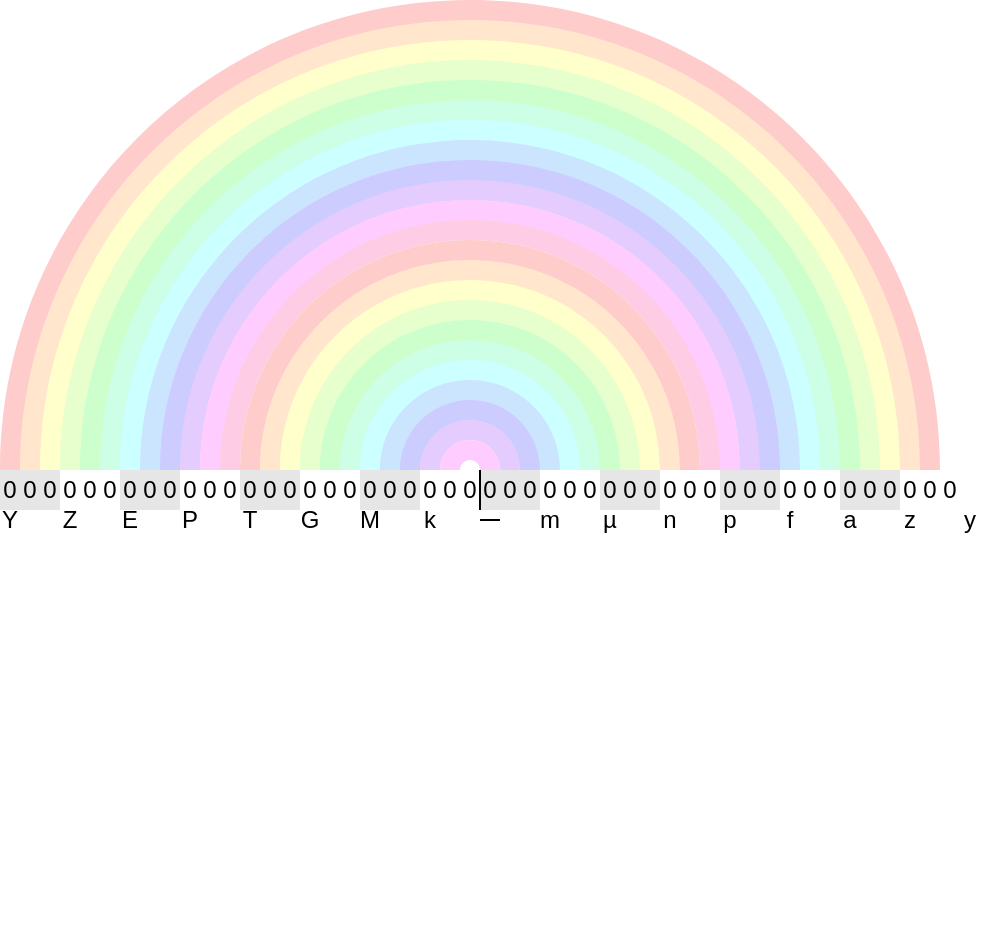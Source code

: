 <mxfile version="17.4.2" type="device" pages="3"><diagram id="Y31X2redFWw6T2c5ppF7" name="SI Prefix Rainbow"><mxGraphModel dx="907" dy="770" grid="1" gridSize="10" guides="0" tooltips="1" connect="1" arrows="1" fold="1" page="1" pageScale="1" pageWidth="827" pageHeight="1169" math="0" shadow="0"><root><mxCell id="0"/><mxCell id="1" parent="0"/><mxCell id="GyWcE7oDs9kkxTTQR7gA-65" value="" style="ellipse;whiteSpace=wrap;html=1;aspect=fixed;fillColor=#FFFFFF;strokeColor=none;movable=0;resizable=0;rotatable=0;deletable=0;editable=0;connectable=0;" parent="1" vertex="1"><mxGeometry x="310" y="315" width="10" height="10" as="geometry"/></mxCell><mxCell id="YOUS5H_mNrlurp-Evwep-71" value="" style="group;movable=0;resizable=0;rotatable=0;deletable=0;editable=0;connectable=0;" parent="1" vertex="1" connectable="0"><mxGeometry x="80" y="320" width="490" height="35" as="geometry"/></mxCell><mxCell id="YOUS5H_mNrlurp-Evwep-9" value="" style="rounded=0;whiteSpace=wrap;html=1;fillColor=#E6E6E6;strokeColor=none;movable=0;resizable=0;rotatable=0;deletable=0;editable=0;connectable=0;" parent="YOUS5H_mNrlurp-Evwep-71" vertex="1"><mxGeometry x="420" width="30" height="20" as="geometry"/></mxCell><mxCell id="YOUS5H_mNrlurp-Evwep-1" value="z" style="text;html=1;strokeColor=none;fillColor=none;align=center;verticalAlign=middle;whiteSpace=wrap;rounded=0;movable=0;resizable=0;rotatable=0;deletable=0;editable=0;connectable=0;" parent="YOUS5H_mNrlurp-Evwep-71" vertex="1"><mxGeometry x="450" y="15" width="10" height="20" as="geometry"/></mxCell><mxCell id="YOUS5H_mNrlurp-Evwep-2" value="y" style="text;html=1;strokeColor=none;fillColor=none;align=center;verticalAlign=middle;whiteSpace=wrap;rounded=0;movable=0;resizable=0;rotatable=0;deletable=0;editable=0;connectable=0;" parent="YOUS5H_mNrlurp-Evwep-71" vertex="1"><mxGeometry x="480" y="15" width="10" height="20" as="geometry"/></mxCell><mxCell id="YOUS5H_mNrlurp-Evwep-3" value="0" style="text;html=1;strokeColor=none;fillColor=none;align=center;verticalAlign=middle;whiteSpace=wrap;rounded=0;movable=0;resizable=0;rotatable=0;deletable=0;editable=0;connectable=0;" parent="YOUS5H_mNrlurp-Evwep-71" vertex="1"><mxGeometry x="470" width="10" height="20" as="geometry"/></mxCell><mxCell id="YOUS5H_mNrlurp-Evwep-4" value="0" style="text;html=1;strokeColor=none;fillColor=none;align=center;verticalAlign=middle;whiteSpace=wrap;rounded=0;movable=0;resizable=0;rotatable=0;deletable=0;editable=0;connectable=0;" parent="YOUS5H_mNrlurp-Evwep-71" vertex="1"><mxGeometry x="460" width="10" height="20" as="geometry"/></mxCell><mxCell id="YOUS5H_mNrlurp-Evwep-5" value="0" style="text;html=1;strokeColor=none;fillColor=none;align=center;verticalAlign=middle;whiteSpace=wrap;rounded=0;movable=0;resizable=0;rotatable=0;deletable=0;editable=0;connectable=0;" parent="YOUS5H_mNrlurp-Evwep-71" vertex="1"><mxGeometry x="450" width="10" height="20" as="geometry"/></mxCell><mxCell id="YOUS5H_mNrlurp-Evwep-6" value="0" style="text;html=1;strokeColor=none;fillColor=none;align=center;verticalAlign=middle;whiteSpace=wrap;rounded=0;movable=0;resizable=0;rotatable=0;deletable=0;editable=0;connectable=0;" parent="YOUS5H_mNrlurp-Evwep-71" vertex="1"><mxGeometry x="440" width="10" height="20" as="geometry"/></mxCell><mxCell id="YOUS5H_mNrlurp-Evwep-7" value="0" style="text;html=1;strokeColor=none;fillColor=none;align=center;verticalAlign=middle;whiteSpace=wrap;rounded=0;movable=0;resizable=0;rotatable=0;deletable=0;editable=0;connectable=0;" parent="YOUS5H_mNrlurp-Evwep-71" vertex="1"><mxGeometry x="430" width="10" height="20" as="geometry"/></mxCell><mxCell id="YOUS5H_mNrlurp-Evwep-8" value="0" style="text;html=1;strokeColor=none;fillColor=none;align=center;verticalAlign=middle;whiteSpace=wrap;rounded=0;movable=0;resizable=0;rotatable=0;deletable=0;editable=0;connectable=0;" parent="YOUS5H_mNrlurp-Evwep-71" vertex="1"><mxGeometry x="420" width="10" height="20" as="geometry"/></mxCell><mxCell id="YOUS5H_mNrlurp-Evwep-14" value="0" style="text;html=1;strokeColor=none;fillColor=none;align=center;verticalAlign=middle;whiteSpace=wrap;rounded=0;movable=0;resizable=0;rotatable=0;deletable=0;editable=0;connectable=0;" parent="YOUS5H_mNrlurp-Evwep-71" vertex="1"><mxGeometry x="50" width="10" height="20" as="geometry"/></mxCell><mxCell id="YOUS5H_mNrlurp-Evwep-15" value="0" style="text;html=1;strokeColor=none;fillColor=none;align=center;verticalAlign=middle;whiteSpace=wrap;rounded=0;movable=0;resizable=0;rotatable=0;deletable=0;editable=0;connectable=0;" parent="YOUS5H_mNrlurp-Evwep-71" vertex="1"><mxGeometry x="40" width="10" height="20" as="geometry"/></mxCell><mxCell id="YOUS5H_mNrlurp-Evwep-16" value="0" style="text;html=1;strokeColor=none;fillColor=none;align=center;verticalAlign=middle;whiteSpace=wrap;rounded=0;movable=0;resizable=0;rotatable=0;deletable=0;editable=0;connectable=0;" parent="YOUS5H_mNrlurp-Evwep-71" vertex="1"><mxGeometry x="30" width="10" height="20" as="geometry"/></mxCell><mxCell id="YOUS5H_mNrlurp-Evwep-17" value="Z" style="text;html=1;strokeColor=none;fillColor=none;align=center;verticalAlign=middle;whiteSpace=wrap;rounded=0;movable=0;resizable=0;rotatable=0;deletable=0;editable=0;connectable=0;" parent="YOUS5H_mNrlurp-Evwep-71" vertex="1"><mxGeometry x="30" y="15" width="10" height="20" as="geometry"/></mxCell><mxCell id="YOUS5H_mNrlurp-Evwep-18" value="Y" style="text;html=1;strokeColor=none;fillColor=none;align=center;verticalAlign=middle;whiteSpace=wrap;rounded=0;movable=0;resizable=0;rotatable=0;deletable=0;editable=0;connectable=0;" parent="YOUS5H_mNrlurp-Evwep-71" vertex="1"><mxGeometry y="15" width="10" height="20" as="geometry"/></mxCell><mxCell id="YOUS5H_mNrlurp-Evwep-19" value="" style="rounded=0;whiteSpace=wrap;html=1;fillColor=#E6E6E6;strokeColor=none;movable=0;resizable=0;rotatable=0;deletable=0;editable=0;connectable=0;" parent="YOUS5H_mNrlurp-Evwep-71" vertex="1"><mxGeometry width="30" height="20" as="geometry"/></mxCell><mxCell id="YOUS5H_mNrlurp-Evwep-20" value="0" style="text;html=1;strokeColor=none;fillColor=none;align=center;verticalAlign=middle;whiteSpace=wrap;rounded=0;movable=0;resizable=0;rotatable=0;deletable=0;editable=0;connectable=0;" parent="YOUS5H_mNrlurp-Evwep-71" vertex="1"><mxGeometry x="20" width="10" height="20" as="geometry"/></mxCell><mxCell id="YOUS5H_mNrlurp-Evwep-21" value="0" style="text;html=1;strokeColor=none;fillColor=none;align=center;verticalAlign=middle;whiteSpace=wrap;rounded=0;movable=0;resizable=0;rotatable=0;deletable=0;editable=0;connectable=0;" parent="YOUS5H_mNrlurp-Evwep-71" vertex="1"><mxGeometry x="10" width="10" height="20" as="geometry"/></mxCell><mxCell id="YOUS5H_mNrlurp-Evwep-22" value="0" style="text;html=1;strokeColor=none;fillColor=none;align=center;verticalAlign=middle;whiteSpace=wrap;rounded=0;movable=0;resizable=0;rotatable=0;deletable=0;editable=0;connectable=0;" parent="YOUS5H_mNrlurp-Evwep-71" vertex="1"><mxGeometry width="10" height="20" as="geometry"/></mxCell><mxCell id="GyWcE7oDs9kkxTTQR7gA-1" value="0" style="text;html=1;strokeColor=none;fillColor=#FFFFFF;align=center;verticalAlign=middle;whiteSpace=wrap;rounded=0;movable=0;resizable=0;rotatable=0;deletable=0;editable=0;connectable=0;" parent="YOUS5H_mNrlurp-Evwep-71" vertex="1"><mxGeometry x="230" width="10" height="20" as="geometry"/></mxCell><mxCell id="GyWcE7oDs9kkxTTQR7gA-51" value="" style="rounded=0;whiteSpace=wrap;html=1;fillColor=#E6E6E6;strokeColor=none;movable=0;resizable=0;rotatable=0;deletable=0;editable=0;connectable=0;" parent="YOUS5H_mNrlurp-Evwep-71" vertex="1"><mxGeometry x="360" width="30" height="20" as="geometry"/></mxCell><mxCell id="GyWcE7oDs9kkxTTQR7gA-50" value="" style="rounded=0;whiteSpace=wrap;html=1;fillColor=#E6E6E6;strokeColor=none;movable=0;resizable=0;rotatable=0;deletable=0;editable=0;connectable=0;" parent="YOUS5H_mNrlurp-Evwep-71" vertex="1"><mxGeometry x="300" width="30" height="20" as="geometry"/></mxCell><mxCell id="GyWcE7oDs9kkxTTQR7gA-49" value="" style="rounded=0;whiteSpace=wrap;html=1;fillColor=#E6E6E6;strokeColor=none;movable=0;resizable=0;rotatable=0;deletable=0;editable=0;connectable=0;" parent="YOUS5H_mNrlurp-Evwep-71" vertex="1"><mxGeometry x="240" width="30" height="20" as="geometry"/></mxCell><mxCell id="GyWcE7oDs9kkxTTQR7gA-47" value="" style="rounded=0;whiteSpace=wrap;html=1;fillColor=#E6E6E6;strokeColor=none;movable=0;resizable=0;rotatable=0;deletable=0;editable=0;connectable=0;" parent="YOUS5H_mNrlurp-Evwep-71" vertex="1"><mxGeometry x="180" width="30" height="20" as="geometry"/></mxCell><mxCell id="GyWcE7oDs9kkxTTQR7gA-48" value="" style="rounded=0;whiteSpace=wrap;html=1;fillColor=#E6E6E6;strokeColor=none;movable=0;resizable=0;rotatable=0;deletable=0;editable=0;connectable=0;" parent="YOUS5H_mNrlurp-Evwep-71" vertex="1"><mxGeometry x="120" width="30" height="20" as="geometry"/></mxCell><mxCell id="GyWcE7oDs9kkxTTQR7gA-2" value="0" style="text;html=1;strokeColor=none;fillColor=none;align=center;verticalAlign=middle;whiteSpace=wrap;rounded=0;movable=0;resizable=0;rotatable=0;deletable=0;editable=0;connectable=0;" parent="YOUS5H_mNrlurp-Evwep-71" vertex="1"><mxGeometry x="220" width="10" height="20" as="geometry"/></mxCell><mxCell id="GyWcE7oDs9kkxTTQR7gA-3" value="0" style="text;html=1;strokeColor=none;fillColor=none;align=center;verticalAlign=middle;whiteSpace=wrap;rounded=0;movable=0;resizable=0;rotatable=0;deletable=0;editable=0;connectable=0;" parent="YOUS5H_mNrlurp-Evwep-71" vertex="1"><mxGeometry x="210" width="10" height="20" as="geometry"/></mxCell><mxCell id="GyWcE7oDs9kkxTTQR7gA-4" value="k" style="text;html=1;strokeColor=none;fillColor=none;align=center;verticalAlign=middle;whiteSpace=wrap;rounded=0;movable=0;resizable=0;rotatable=0;deletable=0;editable=0;connectable=0;" parent="YOUS5H_mNrlurp-Evwep-71" vertex="1"><mxGeometry x="210" y="15" width="10" height="20" as="geometry"/></mxCell><mxCell id="GyWcE7oDs9kkxTTQR7gA-5" value="0" style="text;html=1;strokeColor=none;fillColor=none;align=center;verticalAlign=middle;whiteSpace=wrap;rounded=0;movable=0;resizable=0;rotatable=0;deletable=0;editable=0;connectable=0;" parent="YOUS5H_mNrlurp-Evwep-71" vertex="1"><mxGeometry x="200" width="10" height="20" as="geometry"/></mxCell><mxCell id="GyWcE7oDs9kkxTTQR7gA-6" value="0" style="text;html=1;strokeColor=none;fillColor=none;align=center;verticalAlign=middle;whiteSpace=wrap;rounded=0;movable=0;resizable=0;rotatable=0;deletable=0;editable=0;connectable=0;" parent="YOUS5H_mNrlurp-Evwep-71" vertex="1"><mxGeometry x="190" width="10" height="20" as="geometry"/></mxCell><mxCell id="GyWcE7oDs9kkxTTQR7gA-7" value="0" style="text;html=1;strokeColor=none;fillColor=none;align=center;verticalAlign=middle;whiteSpace=wrap;rounded=0;movable=0;resizable=0;rotatable=0;deletable=0;editable=0;connectable=0;" parent="YOUS5H_mNrlurp-Evwep-71" vertex="1"><mxGeometry x="180" width="10" height="20" as="geometry"/></mxCell><mxCell id="GyWcE7oDs9kkxTTQR7gA-8" value="0" style="text;html=1;strokeColor=none;fillColor=none;align=center;verticalAlign=middle;whiteSpace=wrap;rounded=0;movable=0;resizable=0;rotatable=0;deletable=0;editable=0;connectable=0;" parent="YOUS5H_mNrlurp-Evwep-71" vertex="1"><mxGeometry x="170" width="10" height="20" as="geometry"/></mxCell><mxCell id="GyWcE7oDs9kkxTTQR7gA-9" value="0" style="text;html=1;strokeColor=none;fillColor=none;align=center;verticalAlign=middle;whiteSpace=wrap;rounded=0;movable=0;resizable=0;rotatable=0;deletable=0;editable=0;connectable=0;" parent="YOUS5H_mNrlurp-Evwep-71" vertex="1"><mxGeometry x="160" width="10" height="20" as="geometry"/></mxCell><mxCell id="GyWcE7oDs9kkxTTQR7gA-10" value="0" style="text;html=1;strokeColor=none;fillColor=none;align=center;verticalAlign=middle;whiteSpace=wrap;rounded=0;movable=0;resizable=0;rotatable=0;deletable=0;editable=0;connectable=0;" parent="YOUS5H_mNrlurp-Evwep-71" vertex="1"><mxGeometry x="150" width="10" height="20" as="geometry"/></mxCell><mxCell id="GyWcE7oDs9kkxTTQR7gA-11" value="0" style="text;html=1;strokeColor=none;fillColor=none;align=center;verticalAlign=middle;whiteSpace=wrap;rounded=0;movable=0;resizable=0;rotatable=0;deletable=0;editable=0;connectable=0;" parent="YOUS5H_mNrlurp-Evwep-71" vertex="1"><mxGeometry x="140" width="10" height="20" as="geometry"/></mxCell><mxCell id="GyWcE7oDs9kkxTTQR7gA-12" value="0" style="text;html=1;strokeColor=none;fillColor=none;align=center;verticalAlign=middle;whiteSpace=wrap;rounded=0;movable=0;resizable=0;rotatable=0;deletable=0;editable=0;connectable=0;" parent="YOUS5H_mNrlurp-Evwep-71" vertex="1"><mxGeometry x="130" width="10" height="20" as="geometry"/></mxCell><mxCell id="GyWcE7oDs9kkxTTQR7gA-13" value="0" style="text;html=1;strokeColor=none;fillColor=none;align=center;verticalAlign=middle;whiteSpace=wrap;rounded=0;movable=0;resizable=0;rotatable=0;deletable=0;editable=0;connectable=0;" parent="YOUS5H_mNrlurp-Evwep-71" vertex="1"><mxGeometry x="120" width="10" height="20" as="geometry"/></mxCell><mxCell id="GyWcE7oDs9kkxTTQR7gA-14" value="M" style="text;html=1;strokeColor=none;fillColor=none;align=center;verticalAlign=middle;whiteSpace=wrap;rounded=0;movable=0;resizable=0;rotatable=0;deletable=0;editable=0;connectable=0;" parent="YOUS5H_mNrlurp-Evwep-71" vertex="1"><mxGeometry x="180" y="15" width="10" height="20" as="geometry"/></mxCell><mxCell id="GyWcE7oDs9kkxTTQR7gA-15" value="G" style="text;html=1;strokeColor=none;fillColor=none;align=center;verticalAlign=middle;whiteSpace=wrap;rounded=0;movable=0;resizable=0;rotatable=0;deletable=0;editable=0;connectable=0;" parent="YOUS5H_mNrlurp-Evwep-71" vertex="1"><mxGeometry x="150" y="15" width="10" height="20" as="geometry"/></mxCell><mxCell id="GyWcE7oDs9kkxTTQR7gA-16" value="T" style="text;html=1;strokeColor=none;fillColor=none;align=center;verticalAlign=middle;whiteSpace=wrap;rounded=0;movable=0;resizable=0;rotatable=0;deletable=0;editable=0;connectable=0;" parent="YOUS5H_mNrlurp-Evwep-71" vertex="1"><mxGeometry x="120" y="15" width="10" height="20" as="geometry"/></mxCell><mxCell id="GyWcE7oDs9kkxTTQR7gA-17" value="0" style="text;html=1;strokeColor=none;fillColor=none;align=center;verticalAlign=middle;whiteSpace=wrap;rounded=0;movable=0;resizable=0;rotatable=0;deletable=0;editable=0;connectable=0;" parent="YOUS5H_mNrlurp-Evwep-71" vertex="1"><mxGeometry x="110" width="10" height="20" as="geometry"/></mxCell><mxCell id="GyWcE7oDs9kkxTTQR7gA-18" value="0" style="text;html=1;strokeColor=none;fillColor=none;align=center;verticalAlign=middle;whiteSpace=wrap;rounded=0;movable=0;resizable=0;rotatable=0;deletable=0;editable=0;connectable=0;" parent="YOUS5H_mNrlurp-Evwep-71" vertex="1"><mxGeometry x="100" width="10" height="20" as="geometry"/></mxCell><mxCell id="GyWcE7oDs9kkxTTQR7gA-19" value="0" style="text;html=1;strokeColor=none;fillColor=none;align=center;verticalAlign=middle;whiteSpace=wrap;rounded=0;movable=0;resizable=0;rotatable=0;deletable=0;editable=0;connectable=0;" parent="YOUS5H_mNrlurp-Evwep-71" vertex="1"><mxGeometry x="90" width="10" height="20" as="geometry"/></mxCell><mxCell id="GyWcE7oDs9kkxTTQR7gA-20" value="0" style="text;html=1;strokeColor=none;fillColor=none;align=center;verticalAlign=middle;whiteSpace=wrap;rounded=0;movable=0;resizable=0;rotatable=0;deletable=0;editable=0;connectable=0;" parent="YOUS5H_mNrlurp-Evwep-71" vertex="1"><mxGeometry x="260" width="10" height="20" as="geometry"/></mxCell><mxCell id="GyWcE7oDs9kkxTTQR7gA-21" value="0" style="text;html=1;strokeColor=none;fillColor=none;align=center;verticalAlign=middle;whiteSpace=wrap;rounded=0;movable=0;resizable=0;rotatable=0;deletable=0;editable=0;connectable=0;" parent="YOUS5H_mNrlurp-Evwep-71" vertex="1"><mxGeometry x="250" width="10" height="20" as="geometry"/></mxCell><mxCell id="GyWcE7oDs9kkxTTQR7gA-22" value="0" style="text;html=1;strokeColor=none;fillColor=none;align=center;verticalAlign=middle;whiteSpace=wrap;rounded=0;movable=0;resizable=0;rotatable=0;deletable=0;editable=0;connectable=0;" parent="YOUS5H_mNrlurp-Evwep-71" vertex="1"><mxGeometry x="240" width="10" height="20" as="geometry"/></mxCell><mxCell id="GyWcE7oDs9kkxTTQR7gA-23" value="0" style="text;html=1;strokeColor=none;fillColor=none;align=center;verticalAlign=middle;whiteSpace=wrap;rounded=0;movable=0;resizable=0;rotatable=0;deletable=0;editable=0;connectable=0;" parent="YOUS5H_mNrlurp-Evwep-71" vertex="1"><mxGeometry x="290" width="10" height="20" as="geometry"/></mxCell><mxCell id="GyWcE7oDs9kkxTTQR7gA-24" value="0" style="text;html=1;strokeColor=none;fillColor=none;align=center;verticalAlign=middle;whiteSpace=wrap;rounded=0;movable=0;resizable=0;rotatable=0;deletable=0;editable=0;connectable=0;" parent="YOUS5H_mNrlurp-Evwep-71" vertex="1"><mxGeometry x="280" width="10" height="20" as="geometry"/></mxCell><mxCell id="GyWcE7oDs9kkxTTQR7gA-25" value="0" style="text;html=1;strokeColor=none;fillColor=none;align=center;verticalAlign=middle;whiteSpace=wrap;rounded=0;movable=0;resizable=0;rotatable=0;deletable=0;editable=0;connectable=0;" parent="YOUS5H_mNrlurp-Evwep-71" vertex="1"><mxGeometry x="270" width="10" height="20" as="geometry"/></mxCell><mxCell id="GyWcE7oDs9kkxTTQR7gA-26" value="0" style="text;html=1;strokeColor=none;fillColor=none;align=center;verticalAlign=middle;whiteSpace=wrap;rounded=0;movable=0;resizable=0;rotatable=0;deletable=0;editable=0;connectable=0;" parent="YOUS5H_mNrlurp-Evwep-71" vertex="1"><mxGeometry x="320" width="10" height="20" as="geometry"/></mxCell><mxCell id="GyWcE7oDs9kkxTTQR7gA-27" value="0" style="text;html=1;strokeColor=none;fillColor=none;align=center;verticalAlign=middle;whiteSpace=wrap;rounded=0;movable=0;resizable=0;rotatable=0;deletable=0;editable=0;connectable=0;" parent="YOUS5H_mNrlurp-Evwep-71" vertex="1"><mxGeometry x="310" width="10" height="20" as="geometry"/></mxCell><mxCell id="GyWcE7oDs9kkxTTQR7gA-28" value="0" style="text;html=1;strokeColor=none;fillColor=none;align=center;verticalAlign=middle;whiteSpace=wrap;rounded=0;movable=0;resizable=0;rotatable=0;deletable=0;editable=0;connectable=0;" parent="YOUS5H_mNrlurp-Evwep-71" vertex="1"><mxGeometry x="300" width="10" height="20" as="geometry"/></mxCell><mxCell id="GyWcE7oDs9kkxTTQR7gA-29" value="0" style="text;html=1;strokeColor=none;fillColor=none;align=center;verticalAlign=middle;whiteSpace=wrap;rounded=0;movable=0;resizable=0;rotatable=0;deletable=0;editable=0;connectable=0;" parent="YOUS5H_mNrlurp-Evwep-71" vertex="1"><mxGeometry x="350" width="10" height="20" as="geometry"/></mxCell><mxCell id="GyWcE7oDs9kkxTTQR7gA-30" value="0" style="text;html=1;strokeColor=none;fillColor=none;align=center;verticalAlign=middle;whiteSpace=wrap;rounded=0;movable=0;resizable=0;rotatable=0;deletable=0;editable=0;connectable=0;" parent="YOUS5H_mNrlurp-Evwep-71" vertex="1"><mxGeometry x="340" width="10" height="20" as="geometry"/></mxCell><mxCell id="GyWcE7oDs9kkxTTQR7gA-31" value="0" style="text;html=1;strokeColor=none;fillColor=none;align=center;verticalAlign=middle;whiteSpace=wrap;rounded=0;movable=0;resizable=0;rotatable=0;deletable=0;editable=0;connectable=0;" parent="YOUS5H_mNrlurp-Evwep-71" vertex="1"><mxGeometry x="330" width="10" height="20" as="geometry"/></mxCell><mxCell id="GyWcE7oDs9kkxTTQR7gA-32" value="m" style="text;html=1;strokeColor=none;fillColor=none;align=center;verticalAlign=middle;whiteSpace=wrap;rounded=0;movable=0;resizable=0;rotatable=0;deletable=0;editable=0;connectable=0;" parent="YOUS5H_mNrlurp-Evwep-71" vertex="1"><mxGeometry x="270" y="15" width="10" height="20" as="geometry"/></mxCell><mxCell id="GyWcE7oDs9kkxTTQR7gA-33" value="" style="endArrow=none;html=1;rounded=0;movable=0;resizable=0;rotatable=0;deletable=0;editable=0;connectable=0;" parent="YOUS5H_mNrlurp-Evwep-71" edge="1"><mxGeometry width="50" height="50" relative="1" as="geometry"><mxPoint x="240" y="20" as="sourcePoint"/><mxPoint x="240" as="targetPoint"/></mxGeometry></mxCell><mxCell id="GyWcE7oDs9kkxTTQR7gA-34" value="µ" style="text;html=1;strokeColor=none;fillColor=none;align=center;verticalAlign=middle;whiteSpace=wrap;rounded=0;movable=0;resizable=0;rotatable=0;deletable=0;editable=0;connectable=0;" parent="YOUS5H_mNrlurp-Evwep-71" vertex="1"><mxGeometry x="300" y="15" width="10" height="20" as="geometry"/></mxCell><mxCell id="GyWcE7oDs9kkxTTQR7gA-35" value="n" style="text;html=1;strokeColor=none;fillColor=none;align=center;verticalAlign=middle;whiteSpace=wrap;rounded=0;movable=0;resizable=0;rotatable=0;deletable=0;editable=0;connectable=0;" parent="YOUS5H_mNrlurp-Evwep-71" vertex="1"><mxGeometry x="330" y="15" width="10" height="20" as="geometry"/></mxCell><mxCell id="GyWcE7oDs9kkxTTQR7gA-36" value="p" style="text;html=1;strokeColor=none;fillColor=none;align=center;verticalAlign=middle;whiteSpace=wrap;rounded=0;movable=0;resizable=0;rotatable=0;deletable=0;editable=0;connectable=0;" parent="YOUS5H_mNrlurp-Evwep-71" vertex="1"><mxGeometry x="360" y="15" width="10" height="20" as="geometry"/></mxCell><mxCell id="GyWcE7oDs9kkxTTQR7gA-37" value="0" style="text;html=1;strokeColor=none;fillColor=none;align=center;verticalAlign=middle;whiteSpace=wrap;rounded=0;movable=0;resizable=0;rotatable=0;deletable=0;editable=0;connectable=0;" parent="YOUS5H_mNrlurp-Evwep-71" vertex="1"><mxGeometry x="380" width="10" height="20" as="geometry"/></mxCell><mxCell id="GyWcE7oDs9kkxTTQR7gA-38" value="0" style="text;html=1;strokeColor=none;fillColor=none;align=center;verticalAlign=middle;whiteSpace=wrap;rounded=0;movable=0;resizable=0;rotatable=0;deletable=0;editable=0;connectable=0;" parent="YOUS5H_mNrlurp-Evwep-71" vertex="1"><mxGeometry x="370" width="10" height="20" as="geometry"/></mxCell><mxCell id="GyWcE7oDs9kkxTTQR7gA-39" value="0" style="text;html=1;strokeColor=none;fillColor=none;align=center;verticalAlign=middle;whiteSpace=wrap;rounded=0;movable=0;resizable=0;rotatable=0;deletable=0;editable=0;connectable=0;" parent="YOUS5H_mNrlurp-Evwep-71" vertex="1"><mxGeometry x="360" width="10" height="20" as="geometry"/></mxCell><mxCell id="GyWcE7oDs9kkxTTQR7gA-67" value="P" style="text;html=1;strokeColor=none;fillColor=none;align=center;verticalAlign=middle;whiteSpace=wrap;rounded=0;movable=0;resizable=0;rotatable=0;deletable=0;editable=0;connectable=0;" parent="YOUS5H_mNrlurp-Evwep-71" vertex="1"><mxGeometry x="90" y="15" width="10" height="20" as="geometry"/></mxCell><mxCell id="GyWcE7oDs9kkxTTQR7gA-68" value="E" style="text;html=1;strokeColor=none;fillColor=none;align=center;verticalAlign=middle;whiteSpace=wrap;rounded=0;movable=0;resizable=0;rotatable=0;deletable=0;editable=0;connectable=0;" parent="YOUS5H_mNrlurp-Evwep-71" vertex="1"><mxGeometry x="60" y="15" width="10" height="20" as="geometry"/></mxCell><mxCell id="GyWcE7oDs9kkxTTQR7gA-69" value="" style="rounded=0;whiteSpace=wrap;html=1;fillColor=#E6E6E6;strokeColor=none;movable=0;resizable=0;rotatable=0;deletable=0;editable=0;connectable=0;" parent="YOUS5H_mNrlurp-Evwep-71" vertex="1"><mxGeometry x="60" width="30" height="20" as="geometry"/></mxCell><mxCell id="GyWcE7oDs9kkxTTQR7gA-70" value="0" style="text;html=1;strokeColor=none;fillColor=none;align=center;verticalAlign=middle;whiteSpace=wrap;rounded=0;movable=0;resizable=0;rotatable=0;deletable=0;editable=0;connectable=0;" parent="YOUS5H_mNrlurp-Evwep-71" vertex="1"><mxGeometry x="80" width="10" height="20" as="geometry"/></mxCell><mxCell id="GyWcE7oDs9kkxTTQR7gA-71" value="0" style="text;html=1;strokeColor=none;fillColor=none;align=center;verticalAlign=middle;whiteSpace=wrap;rounded=0;movable=0;resizable=0;rotatable=0;deletable=0;editable=0;connectable=0;" parent="YOUS5H_mNrlurp-Evwep-71" vertex="1"><mxGeometry x="70" width="10" height="20" as="geometry"/></mxCell><mxCell id="GyWcE7oDs9kkxTTQR7gA-72" value="0" style="text;html=1;strokeColor=none;fillColor=none;align=center;verticalAlign=middle;whiteSpace=wrap;rounded=0;movable=0;resizable=0;rotatable=0;deletable=0;editable=0;connectable=0;" parent="YOUS5H_mNrlurp-Evwep-71" vertex="1"><mxGeometry x="60" width="10" height="20" as="geometry"/></mxCell><mxCell id="GyWcE7oDs9kkxTTQR7gA-73" value="f" style="text;html=1;strokeColor=none;fillColor=none;align=center;verticalAlign=middle;whiteSpace=wrap;rounded=0;movable=0;resizable=0;rotatable=0;deletable=0;editable=0;connectable=0;" parent="YOUS5H_mNrlurp-Evwep-71" vertex="1"><mxGeometry x="390" y="15" width="10" height="20" as="geometry"/></mxCell><mxCell id="GyWcE7oDs9kkxTTQR7gA-74" value="a" style="text;html=1;strokeColor=none;fillColor=none;align=center;verticalAlign=middle;whiteSpace=wrap;rounded=0;movable=0;resizable=0;rotatable=0;deletable=0;editable=0;connectable=0;" parent="YOUS5H_mNrlurp-Evwep-71" vertex="1"><mxGeometry x="420" y="15" width="10" height="20" as="geometry"/></mxCell><mxCell id="GyWcE7oDs9kkxTTQR7gA-75" value="0" style="text;html=1;strokeColor=none;fillColor=none;align=center;verticalAlign=middle;whiteSpace=wrap;rounded=0;movable=0;resizable=0;rotatable=0;deletable=0;editable=0;connectable=0;" parent="YOUS5H_mNrlurp-Evwep-71" vertex="1"><mxGeometry x="410" width="10" height="20" as="geometry"/></mxCell><mxCell id="GyWcE7oDs9kkxTTQR7gA-76" value="0" style="text;html=1;strokeColor=none;fillColor=none;align=center;verticalAlign=middle;whiteSpace=wrap;rounded=0;movable=0;resizable=0;rotatable=0;deletable=0;editable=0;connectable=0;" parent="YOUS5H_mNrlurp-Evwep-71" vertex="1"><mxGeometry x="400" width="10" height="20" as="geometry"/></mxCell><mxCell id="GyWcE7oDs9kkxTTQR7gA-77" value="0" style="text;html=1;strokeColor=none;fillColor=none;align=center;verticalAlign=middle;whiteSpace=wrap;rounded=0;movable=0;resizable=0;rotatable=0;deletable=0;editable=0;connectable=0;" parent="YOUS5H_mNrlurp-Evwep-71" vertex="1"><mxGeometry x="390" width="10" height="20" as="geometry"/></mxCell><mxCell id="GyWcE7oDs9kkxTTQR7gA-78" value="" style="endArrow=none;html=1;rounded=0;movable=0;resizable=0;rotatable=0;deletable=0;editable=0;connectable=0;" parent="YOUS5H_mNrlurp-Evwep-71" edge="1"><mxGeometry width="50" height="50" relative="1" as="geometry"><mxPoint x="240" y="25" as="sourcePoint"/><mxPoint x="250" y="25" as="targetPoint"/><Array as="points"><mxPoint x="240" y="25"/></Array></mxGeometry></mxCell><mxCell id="WqPHUkUVDrE1cKBqkGnl-1" value="" style="group;movable=0;resizable=0;rotatable=0;deletable=0;editable=0;connectable=0;" parent="1" vertex="1" connectable="0"><mxGeometry x="80" y="85" width="470" height="470" as="geometry"/></mxCell><mxCell id="YOUS5H_mNrlurp-Evwep-70" value="" style="verticalLabelPosition=bottom;verticalAlign=top;html=1;shape=mxgraph.basic.partConcEllipse;startAngle=0.75;endAngle=0.25;arcWidth=0.06;fillColor=#FFCCCC;strokeColor=none;movable=0;resizable=0;rotatable=0;deletable=0;editable=0;connectable=0;" parent="WqPHUkUVDrE1cKBqkGnl-1" vertex="1"><mxGeometry width="470" height="470" as="geometry"/></mxCell><mxCell id="YOUS5H_mNrlurp-Evwep-69" value="" style="verticalLabelPosition=bottom;verticalAlign=top;html=1;shape=mxgraph.basic.partConcEllipse;startAngle=0.75;endAngle=0.25;arcWidth=0.06;fillColor=#FFE6CC;strokeColor=none;movable=0;resizable=0;rotatable=0;deletable=0;editable=0;connectable=0;" parent="WqPHUkUVDrE1cKBqkGnl-1" vertex="1"><mxGeometry x="10" y="10" width="450" height="450" as="geometry"/></mxCell><mxCell id="YOUS5H_mNrlurp-Evwep-68" value="" style="verticalLabelPosition=bottom;verticalAlign=top;html=1;shape=mxgraph.basic.partConcEllipse;startAngle=0.75;endAngle=0.25;arcWidth=0.06;fillColor=#FFFFCC;strokeColor=none;movable=0;resizable=0;rotatable=0;deletable=0;editable=0;connectable=0;" parent="WqPHUkUVDrE1cKBqkGnl-1" vertex="1"><mxGeometry x="20" y="20" width="430" height="430" as="geometry"/></mxCell><mxCell id="YOUS5H_mNrlurp-Evwep-67" value="" style="verticalLabelPosition=bottom;verticalAlign=top;html=1;shape=mxgraph.basic.partConcEllipse;startAngle=0.75;endAngle=0.25;arcWidth=0.06;fillColor=#E6FFCC;strokeColor=none;movable=0;resizable=0;rotatable=0;deletable=0;editable=0;connectable=0;" parent="WqPHUkUVDrE1cKBqkGnl-1" vertex="1"><mxGeometry x="30" y="30" width="410" height="410" as="geometry"/></mxCell><mxCell id="YOUS5H_mNrlurp-Evwep-66" value="" style="verticalLabelPosition=bottom;verticalAlign=top;html=1;shape=mxgraph.basic.partConcEllipse;startAngle=0.75;endAngle=0.25;arcWidth=0.06;fillColor=#CCFFCC;strokeColor=none;movable=0;resizable=0;rotatable=0;deletable=0;editable=0;connectable=0;" parent="WqPHUkUVDrE1cKBqkGnl-1" vertex="1"><mxGeometry x="40" y="40" width="390" height="390" as="geometry"/></mxCell><mxCell id="YOUS5H_mNrlurp-Evwep-65" value="" style="verticalLabelPosition=bottom;verticalAlign=top;html=1;shape=mxgraph.basic.partConcEllipse;startAngle=0.75;endAngle=0.25;arcWidth=0.06;fillColor=#CCFFE6;strokeColor=none;movable=0;resizable=0;rotatable=0;deletable=0;editable=0;connectable=0;" parent="WqPHUkUVDrE1cKBqkGnl-1" vertex="1"><mxGeometry x="50" y="50" width="370" height="370" as="geometry"/></mxCell><mxCell id="GyWcE7oDs9kkxTTQR7gA-87" value="" style="verticalLabelPosition=bottom;verticalAlign=top;html=1;shape=mxgraph.basic.partConcEllipse;startAngle=0.75;endAngle=0.25;arcWidth=0.06;fillColor=#CCFFFF;strokeColor=none;movable=0;resizable=0;rotatable=0;deletable=0;editable=0;connectable=0;" parent="WqPHUkUVDrE1cKBqkGnl-1" vertex="1"><mxGeometry x="60" y="60" width="350" height="350" as="geometry"/></mxCell><mxCell id="GyWcE7oDs9kkxTTQR7gA-86" value="" style="verticalLabelPosition=bottom;verticalAlign=top;html=1;shape=mxgraph.basic.partConcEllipse;startAngle=0.75;endAngle=0.25;arcWidth=0.07;fillColor=#CCE5FF;strokeColor=none;movable=0;resizable=0;rotatable=0;deletable=0;editable=0;connectable=0;" parent="WqPHUkUVDrE1cKBqkGnl-1" vertex="1"><mxGeometry x="70" y="70" width="330" height="330" as="geometry"/></mxCell><mxCell id="GyWcE7oDs9kkxTTQR7gA-85" value="" style="verticalLabelPosition=bottom;verticalAlign=top;html=1;shape=mxgraph.basic.partConcEllipse;startAngle=0.75;endAngle=0.25;arcWidth=0.07;fillColor=#CCCCFF;strokeColor=none;movable=0;resizable=0;rotatable=0;deletable=0;editable=0;connectable=0;" parent="WqPHUkUVDrE1cKBqkGnl-1" vertex="1"><mxGeometry x="80" y="80" width="310" height="310" as="geometry"/></mxCell><mxCell id="GyWcE7oDs9kkxTTQR7gA-84" value="" style="verticalLabelPosition=bottom;verticalAlign=top;html=1;shape=mxgraph.basic.partConcEllipse;startAngle=0.75;endAngle=0.25;arcWidth=0.07;fillColor=#E5CCFF;strokeColor=none;movable=0;resizable=0;rotatable=0;deletable=0;editable=0;connectable=0;" parent="WqPHUkUVDrE1cKBqkGnl-1" vertex="1"><mxGeometry x="90" y="90" width="290" height="290" as="geometry"/></mxCell><mxCell id="GyWcE7oDs9kkxTTQR7gA-83" value="" style="verticalLabelPosition=bottom;verticalAlign=top;html=1;shape=mxgraph.basic.partConcEllipse;startAngle=0.75;endAngle=0.25;arcWidth=0.08;fillColor=#FFCCFF;strokeColor=none;movable=0;resizable=0;rotatable=0;deletable=0;editable=0;connectable=0;" parent="WqPHUkUVDrE1cKBqkGnl-1" vertex="1"><mxGeometry x="100" y="100" width="270" height="270" as="geometry"/></mxCell><mxCell id="GyWcE7oDs9kkxTTQR7gA-82" value="" style="verticalLabelPosition=bottom;verticalAlign=top;html=1;shape=mxgraph.basic.partConcEllipse;startAngle=0.75;endAngle=0.25;arcWidth=0.08;fillColor=#FFCCE6;strokeColor=none;movable=0;resizable=0;rotatable=0;deletable=0;editable=0;connectable=0;" parent="WqPHUkUVDrE1cKBqkGnl-1" vertex="1"><mxGeometry x="110" y="110" width="250" height="250" as="geometry"/></mxCell><mxCell id="GyWcE7oDs9kkxTTQR7gA-61" value="" style="verticalLabelPosition=bottom;verticalAlign=top;html=1;shape=mxgraph.basic.partConcEllipse;startAngle=0.75;endAngle=0.25;arcWidth=0.09;fillColor=#FFCCCC;strokeColor=none;movable=0;resizable=0;rotatable=0;deletable=0;editable=0;connectable=0;" parent="WqPHUkUVDrE1cKBqkGnl-1" vertex="1"><mxGeometry x="120" y="120" width="230" height="230" as="geometry"/></mxCell><mxCell id="GyWcE7oDs9kkxTTQR7gA-60" value="" style="verticalLabelPosition=bottom;verticalAlign=top;html=1;shape=mxgraph.basic.partConcEllipse;startAngle=0.75;endAngle=0.25;arcWidth=0.1;fillColor=#FFE6CC;strokeColor=none;movable=0;resizable=0;rotatable=0;deletable=0;editable=0;connectable=0;" parent="WqPHUkUVDrE1cKBqkGnl-1" vertex="1"><mxGeometry x="130" y="130" width="210" height="210" as="geometry"/></mxCell><mxCell id="GyWcE7oDs9kkxTTQR7gA-59" value="" style="verticalLabelPosition=bottom;verticalAlign=top;html=1;shape=mxgraph.basic.partConcEllipse;startAngle=0.75;endAngle=0.25;arcWidth=0.11;fillColor=#FFFFCC;strokeColor=none;movable=0;resizable=0;rotatable=0;deletable=0;editable=0;connectable=0;" parent="WqPHUkUVDrE1cKBqkGnl-1" vertex="1"><mxGeometry x="140" y="140" width="190" height="190" as="geometry"/></mxCell><mxCell id="GyWcE7oDs9kkxTTQR7gA-58" value="" style="verticalLabelPosition=bottom;verticalAlign=top;html=1;shape=mxgraph.basic.partConcEllipse;startAngle=0.75;endAngle=0.25;arcWidth=0.12;fillColor=#E6FFCC;strokeColor=none;movable=0;resizable=0;rotatable=0;deletable=0;editable=0;connectable=0;" parent="WqPHUkUVDrE1cKBqkGnl-1" vertex="1"><mxGeometry x="150" y="150" width="170" height="170" as="geometry"/></mxCell><mxCell id="GyWcE7oDs9kkxTTQR7gA-57" value="" style="verticalLabelPosition=bottom;verticalAlign=top;html=1;shape=mxgraph.basic.partConcEllipse;startAngle=0.75;endAngle=0.25;arcWidth=0.14;fillColor=#CCFFCC;strokeColor=none;movable=0;resizable=0;rotatable=0;deletable=0;editable=0;connectable=0;" parent="WqPHUkUVDrE1cKBqkGnl-1" vertex="1"><mxGeometry x="160" y="160" width="150" height="150" as="geometry"/></mxCell><mxCell id="GyWcE7oDs9kkxTTQR7gA-56" value="" style="verticalLabelPosition=bottom;verticalAlign=top;html=1;shape=mxgraph.basic.partConcEllipse;startAngle=0.75;endAngle=0.25;arcWidth=0.16;fillColor=#CCFFE6;strokeColor=none;movable=0;resizable=0;rotatable=0;deletable=0;editable=0;connectable=0;" parent="WqPHUkUVDrE1cKBqkGnl-1" vertex="1"><mxGeometry x="170" y="170" width="130" height="130" as="geometry"/></mxCell><mxCell id="GyWcE7oDs9kkxTTQR7gA-55" value="" style="verticalLabelPosition=bottom;verticalAlign=top;html=1;shape=mxgraph.basic.partConcEllipse;startAngle=0.75;endAngle=0.25;arcWidth=0.19;fillColor=#CCFFFF;strokeColor=none;movable=0;resizable=0;rotatable=0;deletable=0;editable=0;connectable=0;" parent="WqPHUkUVDrE1cKBqkGnl-1" vertex="1"><mxGeometry x="180" y="180" width="110" height="110" as="geometry"/></mxCell><mxCell id="GyWcE7oDs9kkxTTQR7gA-54" value="" style="verticalLabelPosition=bottom;verticalAlign=top;html=1;shape=mxgraph.basic.partConcEllipse;startAngle=0.75;endAngle=0.25;arcWidth=0.23;fillColor=#CCE5FF;strokeColor=none;movable=0;resizable=0;rotatable=0;deletable=0;editable=0;connectable=0;" parent="WqPHUkUVDrE1cKBqkGnl-1" vertex="1"><mxGeometry x="190" y="190" width="90" height="90" as="geometry"/></mxCell><mxCell id="GyWcE7oDs9kkxTTQR7gA-46" value="" style="verticalLabelPosition=bottom;verticalAlign=top;html=1;shape=mxgraph.basic.partConcEllipse;startAngle=0.75;endAngle=0.25;arcWidth=0.29;fillColor=#CCCCFF;strokeColor=none;movable=0;resizable=0;rotatable=0;deletable=0;editable=0;connectable=0;" parent="WqPHUkUVDrE1cKBqkGnl-1" vertex="1"><mxGeometry x="200" y="200" width="70" height="70" as="geometry"/></mxCell><mxCell id="GyWcE7oDs9kkxTTQR7gA-45" value="" style="verticalLabelPosition=bottom;verticalAlign=top;html=1;shape=mxgraph.basic.partConcEllipse;startAngle=0.75;endAngle=0.25;arcWidth=0.4;fillColor=#E5CCFF;strokeColor=none;movable=0;resizable=0;rotatable=0;deletable=0;editable=0;connectable=0;" parent="WqPHUkUVDrE1cKBqkGnl-1" vertex="1"><mxGeometry x="210" y="210" width="50" height="50" as="geometry"/></mxCell><mxCell id="GyWcE7oDs9kkxTTQR7gA-44" value="" style="verticalLabelPosition=bottom;verticalAlign=top;html=1;shape=mxgraph.basic.partConcEllipse;startAngle=0.75;endAngle=0.25;arcWidth=0.67;fillColor=#FFCCFF;strokeColor=none;movable=0;resizable=0;rotatable=0;deletable=0;editable=0;connectable=0;" parent="WqPHUkUVDrE1cKBqkGnl-1" vertex="1"><mxGeometry x="220" y="220" width="30" height="30" as="geometry"/></mxCell></root></mxGraphModel></diagram><diagram name="Use Case" id="Hdiyu_qa2R7I_-iOK4dx"><mxGraphModel dx="622" dy="528" grid="1" gridSize="10" guides="0" tooltips="1" connect="1" arrows="1" fold="1" page="1" pageScale="1" pageWidth="827" pageHeight="1169" math="0" shadow="0"><root><mxCell id="asYpFiObgARRA8dXmSy6-0"/><mxCell id="asYpFiObgARRA8dXmSy6-1" parent="asYpFiObgARRA8dXmSy6-0"/><mxCell id="asYpFiObgARRA8dXmSy6-2" value="" style="ellipse;whiteSpace=wrap;html=1;aspect=fixed;fillColor=#FFFFFF;strokeColor=none;movable=1;resizable=1;rotatable=1;deletable=1;editable=1;connectable=1;" vertex="1" parent="asYpFiObgARRA8dXmSy6-1"><mxGeometry x="310" y="315" width="10" height="10" as="geometry"/></mxCell><mxCell id="asYpFiObgARRA8dXmSy6-3" value="" style="group;movable=1;resizable=1;rotatable=1;deletable=1;editable=1;connectable=1;" vertex="1" connectable="0" parent="asYpFiObgARRA8dXmSy6-1"><mxGeometry x="80" y="320" width="490" height="35" as="geometry"/></mxCell><mxCell id="asYpFiObgARRA8dXmSy6-4" value="" style="rounded=0;whiteSpace=wrap;html=1;fillColor=#E6E6E6;strokeColor=none;movable=1;resizable=1;rotatable=1;deletable=1;editable=1;connectable=1;" vertex="1" parent="asYpFiObgARRA8dXmSy6-3"><mxGeometry x="420" width="30" height="20" as="geometry"/></mxCell><mxCell id="asYpFiObgARRA8dXmSy6-5" value="z" style="text;html=1;strokeColor=none;fillColor=none;align=center;verticalAlign=middle;whiteSpace=wrap;rounded=0;movable=1;resizable=1;rotatable=1;deletable=1;editable=1;connectable=1;" vertex="1" parent="asYpFiObgARRA8dXmSy6-3"><mxGeometry x="450" y="15" width="10" height="20" as="geometry"/></mxCell><mxCell id="asYpFiObgARRA8dXmSy6-6" value="y" style="text;html=1;strokeColor=none;fillColor=none;align=center;verticalAlign=middle;whiteSpace=wrap;rounded=0;movable=1;resizable=1;rotatable=1;deletable=1;editable=1;connectable=1;" vertex="1" parent="asYpFiObgARRA8dXmSy6-3"><mxGeometry x="480" y="15" width="10" height="20" as="geometry"/></mxCell><mxCell id="asYpFiObgARRA8dXmSy6-7" value="0" style="text;html=1;strokeColor=none;fillColor=none;align=center;verticalAlign=middle;whiteSpace=wrap;rounded=0;movable=1;resizable=1;rotatable=1;deletable=1;editable=1;connectable=1;" vertex="1" parent="asYpFiObgARRA8dXmSy6-3"><mxGeometry x="470" width="10" height="20" as="geometry"/></mxCell><mxCell id="asYpFiObgARRA8dXmSy6-8" value="0" style="text;html=1;strokeColor=none;fillColor=none;align=center;verticalAlign=middle;whiteSpace=wrap;rounded=0;movable=1;resizable=1;rotatable=1;deletable=1;editable=1;connectable=1;" vertex="1" parent="asYpFiObgARRA8dXmSy6-3"><mxGeometry x="460" width="10" height="20" as="geometry"/></mxCell><mxCell id="asYpFiObgARRA8dXmSy6-9" value="0" style="text;html=1;strokeColor=none;fillColor=none;align=center;verticalAlign=middle;whiteSpace=wrap;rounded=0;movable=1;resizable=1;rotatable=1;deletable=1;editable=1;connectable=1;" vertex="1" parent="asYpFiObgARRA8dXmSy6-3"><mxGeometry x="450" width="10" height="20" as="geometry"/></mxCell><mxCell id="asYpFiObgARRA8dXmSy6-10" value="0" style="text;html=1;strokeColor=none;fillColor=none;align=center;verticalAlign=middle;whiteSpace=wrap;rounded=0;movable=1;resizable=1;rotatable=1;deletable=1;editable=1;connectable=1;" vertex="1" parent="asYpFiObgARRA8dXmSy6-3"><mxGeometry x="440" width="10" height="20" as="geometry"/></mxCell><mxCell id="asYpFiObgARRA8dXmSy6-11" value="0" style="text;html=1;strokeColor=none;fillColor=none;align=center;verticalAlign=middle;whiteSpace=wrap;rounded=0;movable=1;resizable=1;rotatable=1;deletable=1;editable=1;connectable=1;" vertex="1" parent="asYpFiObgARRA8dXmSy6-3"><mxGeometry x="430" width="10" height="20" as="geometry"/></mxCell><mxCell id="asYpFiObgARRA8dXmSy6-12" value="0" style="text;html=1;strokeColor=none;fillColor=none;align=center;verticalAlign=middle;whiteSpace=wrap;rounded=0;movable=1;resizable=1;rotatable=1;deletable=1;editable=1;connectable=1;" vertex="1" parent="asYpFiObgARRA8dXmSy6-3"><mxGeometry x="420" width="10" height="20" as="geometry"/></mxCell><mxCell id="asYpFiObgARRA8dXmSy6-13" value="0" style="text;html=1;strokeColor=none;fillColor=none;align=center;verticalAlign=middle;whiteSpace=wrap;rounded=0;movable=1;resizable=1;rotatable=1;deletable=1;editable=1;connectable=1;" vertex="1" parent="asYpFiObgARRA8dXmSy6-3"><mxGeometry x="50" width="10" height="20" as="geometry"/></mxCell><mxCell id="asYpFiObgARRA8dXmSy6-14" value="0" style="text;html=1;strokeColor=none;fillColor=none;align=center;verticalAlign=middle;whiteSpace=wrap;rounded=0;movable=1;resizable=1;rotatable=1;deletable=1;editable=1;connectable=1;" vertex="1" parent="asYpFiObgARRA8dXmSy6-3"><mxGeometry x="40" width="10" height="20" as="geometry"/></mxCell><mxCell id="asYpFiObgARRA8dXmSy6-15" value="0" style="text;html=1;strokeColor=none;fillColor=none;align=center;verticalAlign=middle;whiteSpace=wrap;rounded=0;movable=1;resizable=1;rotatable=1;deletable=1;editable=1;connectable=1;" vertex="1" parent="asYpFiObgARRA8dXmSy6-3"><mxGeometry x="30" width="10" height="20" as="geometry"/></mxCell><mxCell id="asYpFiObgARRA8dXmSy6-16" value="Z" style="text;html=1;strokeColor=none;fillColor=none;align=center;verticalAlign=middle;whiteSpace=wrap;rounded=0;movable=1;resizable=1;rotatable=1;deletable=1;editable=1;connectable=1;" vertex="1" parent="asYpFiObgARRA8dXmSy6-3"><mxGeometry x="30" y="15" width="10" height="20" as="geometry"/></mxCell><mxCell id="asYpFiObgARRA8dXmSy6-17" value="Y" style="text;html=1;strokeColor=none;fillColor=none;align=center;verticalAlign=middle;whiteSpace=wrap;rounded=0;movable=1;resizable=1;rotatable=1;deletable=1;editable=1;connectable=1;" vertex="1" parent="asYpFiObgARRA8dXmSy6-3"><mxGeometry y="15" width="10" height="20" as="geometry"/></mxCell><mxCell id="asYpFiObgARRA8dXmSy6-18" value="" style="rounded=0;whiteSpace=wrap;html=1;fillColor=#E6E6E6;strokeColor=none;movable=1;resizable=1;rotatable=1;deletable=1;editable=1;connectable=1;" vertex="1" parent="asYpFiObgARRA8dXmSy6-3"><mxGeometry width="30" height="20" as="geometry"/></mxCell><mxCell id="asYpFiObgARRA8dXmSy6-19" value="0" style="text;html=1;strokeColor=none;fillColor=none;align=center;verticalAlign=middle;whiteSpace=wrap;rounded=0;movable=1;resizable=1;rotatable=1;deletable=1;editable=1;connectable=1;" vertex="1" parent="asYpFiObgARRA8dXmSy6-3"><mxGeometry x="20" width="10" height="20" as="geometry"/></mxCell><mxCell id="asYpFiObgARRA8dXmSy6-20" value="0" style="text;html=1;strokeColor=none;fillColor=none;align=center;verticalAlign=middle;whiteSpace=wrap;rounded=0;movable=1;resizable=1;rotatable=1;deletable=1;editable=1;connectable=1;" vertex="1" parent="asYpFiObgARRA8dXmSy6-3"><mxGeometry x="10" width="10" height="20" as="geometry"/></mxCell><mxCell id="asYpFiObgARRA8dXmSy6-21" value="0" style="text;html=1;strokeColor=none;fillColor=none;align=center;verticalAlign=middle;whiteSpace=wrap;rounded=0;movable=1;resizable=1;rotatable=1;deletable=1;editable=1;connectable=1;" vertex="1" parent="asYpFiObgARRA8dXmSy6-3"><mxGeometry width="10" height="20" as="geometry"/></mxCell><mxCell id="asYpFiObgARRA8dXmSy6-22" value="0" style="text;html=1;strokeColor=none;fillColor=#FFFFFF;align=center;verticalAlign=middle;whiteSpace=wrap;rounded=0;movable=1;resizable=1;rotatable=1;deletable=1;editable=1;connectable=1;" vertex="1" parent="asYpFiObgARRA8dXmSy6-3"><mxGeometry x="230" width="10" height="20" as="geometry"/></mxCell><mxCell id="asYpFiObgARRA8dXmSy6-23" value="" style="rounded=0;whiteSpace=wrap;html=1;fillColor=#E6E6E6;strokeColor=none;movable=1;resizable=1;rotatable=1;deletable=1;editable=1;connectable=1;" vertex="1" parent="asYpFiObgARRA8dXmSy6-3"><mxGeometry x="360" width="30" height="20" as="geometry"/></mxCell><mxCell id="asYpFiObgARRA8dXmSy6-24" value="" style="rounded=0;whiteSpace=wrap;html=1;fillColor=#E6E6E6;strokeColor=none;movable=1;resizable=1;rotatable=1;deletable=1;editable=1;connectable=1;" vertex="1" parent="asYpFiObgARRA8dXmSy6-3"><mxGeometry x="300" width="30" height="20" as="geometry"/></mxCell><mxCell id="asYpFiObgARRA8dXmSy6-25" value="" style="rounded=0;whiteSpace=wrap;html=1;fillColor=#E6E6E6;strokeColor=none;movable=1;resizable=1;rotatable=1;deletable=1;editable=1;connectable=1;" vertex="1" parent="asYpFiObgARRA8dXmSy6-3"><mxGeometry x="240" width="30" height="20" as="geometry"/></mxCell><mxCell id="asYpFiObgARRA8dXmSy6-26" value="" style="rounded=0;whiteSpace=wrap;html=1;fillColor=#E6E6E6;strokeColor=none;movable=1;resizable=1;rotatable=1;deletable=1;editable=1;connectable=1;" vertex="1" parent="asYpFiObgARRA8dXmSy6-3"><mxGeometry x="180" width="30" height="20" as="geometry"/></mxCell><mxCell id="asYpFiObgARRA8dXmSy6-27" value="" style="rounded=0;whiteSpace=wrap;html=1;fillColor=#E6E6E6;strokeColor=none;movable=1;resizable=1;rotatable=1;deletable=1;editable=1;connectable=1;" vertex="1" parent="asYpFiObgARRA8dXmSy6-3"><mxGeometry x="120" width="30" height="20" as="geometry"/></mxCell><mxCell id="asYpFiObgARRA8dXmSy6-28" value="0" style="text;html=1;strokeColor=none;fillColor=none;align=center;verticalAlign=middle;whiteSpace=wrap;rounded=0;movable=1;resizable=1;rotatable=1;deletable=1;editable=1;connectable=1;" vertex="1" parent="asYpFiObgARRA8dXmSy6-3"><mxGeometry x="220" width="10" height="20" as="geometry"/></mxCell><mxCell id="asYpFiObgARRA8dXmSy6-29" value="0" style="text;html=1;strokeColor=none;fillColor=none;align=center;verticalAlign=middle;whiteSpace=wrap;rounded=0;movable=1;resizable=1;rotatable=1;deletable=1;editable=1;connectable=1;" vertex="1" parent="asYpFiObgARRA8dXmSy6-3"><mxGeometry x="210" width="10" height="20" as="geometry"/></mxCell><mxCell id="asYpFiObgARRA8dXmSy6-30" value="k" style="text;html=1;strokeColor=none;fillColor=none;align=center;verticalAlign=middle;whiteSpace=wrap;rounded=0;movable=1;resizable=1;rotatable=1;deletable=1;editable=1;connectable=1;" vertex="1" parent="asYpFiObgARRA8dXmSy6-3"><mxGeometry x="210" y="15" width="10" height="20" as="geometry"/></mxCell><mxCell id="asYpFiObgARRA8dXmSy6-31" value="0" style="text;html=1;strokeColor=none;fillColor=none;align=center;verticalAlign=middle;whiteSpace=wrap;rounded=0;movable=1;resizable=1;rotatable=1;deletable=1;editable=1;connectable=1;" vertex="1" parent="asYpFiObgARRA8dXmSy6-3"><mxGeometry x="200" width="10" height="20" as="geometry"/></mxCell><mxCell id="asYpFiObgARRA8dXmSy6-32" value="0" style="text;html=1;strokeColor=none;fillColor=none;align=center;verticalAlign=middle;whiteSpace=wrap;rounded=0;movable=1;resizable=1;rotatable=1;deletable=1;editable=1;connectable=1;" vertex="1" parent="asYpFiObgARRA8dXmSy6-3"><mxGeometry x="190" width="10" height="20" as="geometry"/></mxCell><mxCell id="asYpFiObgARRA8dXmSy6-33" value="0" style="text;html=1;strokeColor=none;fillColor=none;align=center;verticalAlign=middle;whiteSpace=wrap;rounded=0;movable=1;resizable=1;rotatable=1;deletable=1;editable=1;connectable=1;" vertex="1" parent="asYpFiObgARRA8dXmSy6-3"><mxGeometry x="180" width="10" height="20" as="geometry"/></mxCell><mxCell id="asYpFiObgARRA8dXmSy6-34" value="0" style="text;html=1;strokeColor=none;fillColor=none;align=center;verticalAlign=middle;whiteSpace=wrap;rounded=0;movable=1;resizable=1;rotatable=1;deletable=1;editable=1;connectable=1;" vertex="1" parent="asYpFiObgARRA8dXmSy6-3"><mxGeometry x="170" width="10" height="20" as="geometry"/></mxCell><mxCell id="asYpFiObgARRA8dXmSy6-35" value="0" style="text;html=1;strokeColor=none;fillColor=none;align=center;verticalAlign=middle;whiteSpace=wrap;rounded=0;movable=1;resizable=1;rotatable=1;deletable=1;editable=1;connectable=1;" vertex="1" parent="asYpFiObgARRA8dXmSy6-3"><mxGeometry x="160" width="10" height="20" as="geometry"/></mxCell><mxCell id="asYpFiObgARRA8dXmSy6-36" value="0" style="text;html=1;strokeColor=none;fillColor=none;align=center;verticalAlign=middle;whiteSpace=wrap;rounded=0;movable=1;resizable=1;rotatable=1;deletable=1;editable=1;connectable=1;" vertex="1" parent="asYpFiObgARRA8dXmSy6-3"><mxGeometry x="150" width="10" height="20" as="geometry"/></mxCell><mxCell id="asYpFiObgARRA8dXmSy6-37" value="0" style="text;html=1;strokeColor=none;fillColor=none;align=center;verticalAlign=middle;whiteSpace=wrap;rounded=0;movable=1;resizable=1;rotatable=1;deletable=1;editable=1;connectable=1;" vertex="1" parent="asYpFiObgARRA8dXmSy6-3"><mxGeometry x="140" width="10" height="20" as="geometry"/></mxCell><mxCell id="asYpFiObgARRA8dXmSy6-38" value="0" style="text;html=1;strokeColor=none;fillColor=none;align=center;verticalAlign=middle;whiteSpace=wrap;rounded=0;movable=1;resizable=1;rotatable=1;deletable=1;editable=1;connectable=1;" vertex="1" parent="asYpFiObgARRA8dXmSy6-3"><mxGeometry x="130" width="10" height="20" as="geometry"/></mxCell><mxCell id="asYpFiObgARRA8dXmSy6-39" value="0" style="text;html=1;strokeColor=none;fillColor=none;align=center;verticalAlign=middle;whiteSpace=wrap;rounded=0;movable=1;resizable=1;rotatable=1;deletable=1;editable=1;connectable=1;" vertex="1" parent="asYpFiObgARRA8dXmSy6-3"><mxGeometry x="120" width="10" height="20" as="geometry"/></mxCell><mxCell id="asYpFiObgARRA8dXmSy6-40" value="M" style="text;html=1;strokeColor=none;fillColor=none;align=center;verticalAlign=middle;whiteSpace=wrap;rounded=0;movable=1;resizable=1;rotatable=1;deletable=1;editable=1;connectable=1;" vertex="1" parent="asYpFiObgARRA8dXmSy6-3"><mxGeometry x="180" y="15" width="10" height="20" as="geometry"/></mxCell><mxCell id="asYpFiObgARRA8dXmSy6-41" value="G" style="text;html=1;strokeColor=none;fillColor=none;align=center;verticalAlign=middle;whiteSpace=wrap;rounded=0;movable=1;resizable=1;rotatable=1;deletable=1;editable=1;connectable=1;" vertex="1" parent="asYpFiObgARRA8dXmSy6-3"><mxGeometry x="150" y="15" width="10" height="20" as="geometry"/></mxCell><mxCell id="asYpFiObgARRA8dXmSy6-42" value="T" style="text;html=1;strokeColor=none;fillColor=none;align=center;verticalAlign=middle;whiteSpace=wrap;rounded=0;movable=1;resizable=1;rotatable=1;deletable=1;editable=1;connectable=1;" vertex="1" parent="asYpFiObgARRA8dXmSy6-3"><mxGeometry x="120" y="15" width="10" height="20" as="geometry"/></mxCell><mxCell id="asYpFiObgARRA8dXmSy6-43" value="0" style="text;html=1;strokeColor=none;fillColor=none;align=center;verticalAlign=middle;whiteSpace=wrap;rounded=0;movable=1;resizable=1;rotatable=1;deletable=1;editable=1;connectable=1;" vertex="1" parent="asYpFiObgARRA8dXmSy6-3"><mxGeometry x="110" width="10" height="20" as="geometry"/></mxCell><mxCell id="asYpFiObgARRA8dXmSy6-44" value="0" style="text;html=1;strokeColor=none;fillColor=none;align=center;verticalAlign=middle;whiteSpace=wrap;rounded=0;movable=1;resizable=1;rotatable=1;deletable=1;editable=1;connectable=1;" vertex="1" parent="asYpFiObgARRA8dXmSy6-3"><mxGeometry x="100" width="10" height="20" as="geometry"/></mxCell><mxCell id="asYpFiObgARRA8dXmSy6-45" value="0" style="text;html=1;strokeColor=none;fillColor=none;align=center;verticalAlign=middle;whiteSpace=wrap;rounded=0;movable=1;resizable=1;rotatable=1;deletable=1;editable=1;connectable=1;" vertex="1" parent="asYpFiObgARRA8dXmSy6-3"><mxGeometry x="90" width="10" height="20" as="geometry"/></mxCell><mxCell id="asYpFiObgARRA8dXmSy6-46" value="0" style="text;html=1;strokeColor=none;fillColor=none;align=center;verticalAlign=middle;whiteSpace=wrap;rounded=0;movable=1;resizable=1;rotatable=1;deletable=1;editable=1;connectable=1;" vertex="1" parent="asYpFiObgARRA8dXmSy6-3"><mxGeometry x="260" width="10" height="20" as="geometry"/></mxCell><mxCell id="asYpFiObgARRA8dXmSy6-47" value="0" style="text;html=1;strokeColor=none;fillColor=none;align=center;verticalAlign=middle;whiteSpace=wrap;rounded=0;movable=1;resizable=1;rotatable=1;deletable=1;editable=1;connectable=1;" vertex="1" parent="asYpFiObgARRA8dXmSy6-3"><mxGeometry x="250" width="10" height="20" as="geometry"/></mxCell><mxCell id="asYpFiObgARRA8dXmSy6-48" value="0" style="text;html=1;strokeColor=none;fillColor=none;align=center;verticalAlign=middle;whiteSpace=wrap;rounded=0;movable=1;resizable=1;rotatable=1;deletable=1;editable=1;connectable=1;" vertex="1" parent="asYpFiObgARRA8dXmSy6-3"><mxGeometry x="240" width="10" height="20" as="geometry"/></mxCell><mxCell id="asYpFiObgARRA8dXmSy6-49" value="0" style="text;html=1;strokeColor=none;fillColor=none;align=center;verticalAlign=middle;whiteSpace=wrap;rounded=0;movable=1;resizable=1;rotatable=1;deletable=1;editable=1;connectable=1;" vertex="1" parent="asYpFiObgARRA8dXmSy6-3"><mxGeometry x="290" width="10" height="20" as="geometry"/></mxCell><mxCell id="asYpFiObgARRA8dXmSy6-50" value="0" style="text;html=1;strokeColor=none;fillColor=none;align=center;verticalAlign=middle;whiteSpace=wrap;rounded=0;movable=1;resizable=1;rotatable=1;deletable=1;editable=1;connectable=1;" vertex="1" parent="asYpFiObgARRA8dXmSy6-3"><mxGeometry x="280" width="10" height="20" as="geometry"/></mxCell><mxCell id="asYpFiObgARRA8dXmSy6-51" value="0" style="text;html=1;strokeColor=none;fillColor=none;align=center;verticalAlign=middle;whiteSpace=wrap;rounded=0;movable=1;resizable=1;rotatable=1;deletable=1;editable=1;connectable=1;" vertex="1" parent="asYpFiObgARRA8dXmSy6-3"><mxGeometry x="270" width="10" height="20" as="geometry"/></mxCell><mxCell id="asYpFiObgARRA8dXmSy6-52" value="0" style="text;html=1;strokeColor=none;fillColor=none;align=center;verticalAlign=middle;whiteSpace=wrap;rounded=0;movable=1;resizable=1;rotatable=1;deletable=1;editable=1;connectable=1;" vertex="1" parent="asYpFiObgARRA8dXmSy6-3"><mxGeometry x="320" width="10" height="20" as="geometry"/></mxCell><mxCell id="asYpFiObgARRA8dXmSy6-53" value="0" style="text;html=1;strokeColor=none;fillColor=none;align=center;verticalAlign=middle;whiteSpace=wrap;rounded=0;movable=1;resizable=1;rotatable=1;deletable=1;editable=1;connectable=1;" vertex="1" parent="asYpFiObgARRA8dXmSy6-3"><mxGeometry x="310" width="10" height="20" as="geometry"/></mxCell><mxCell id="asYpFiObgARRA8dXmSy6-54" value="0" style="text;html=1;strokeColor=none;fillColor=none;align=center;verticalAlign=middle;whiteSpace=wrap;rounded=0;movable=1;resizable=1;rotatable=1;deletable=1;editable=1;connectable=1;" vertex="1" parent="asYpFiObgARRA8dXmSy6-3"><mxGeometry x="300" width="10" height="20" as="geometry"/></mxCell><mxCell id="asYpFiObgARRA8dXmSy6-55" value="0" style="text;html=1;strokeColor=none;fillColor=none;align=center;verticalAlign=middle;whiteSpace=wrap;rounded=0;movable=1;resizable=1;rotatable=1;deletable=1;editable=1;connectable=1;" vertex="1" parent="asYpFiObgARRA8dXmSy6-3"><mxGeometry x="350" width="10" height="20" as="geometry"/></mxCell><mxCell id="asYpFiObgARRA8dXmSy6-56" value="0" style="text;html=1;strokeColor=none;fillColor=none;align=center;verticalAlign=middle;whiteSpace=wrap;rounded=0;movable=1;resizable=1;rotatable=1;deletable=1;editable=1;connectable=1;" vertex="1" parent="asYpFiObgARRA8dXmSy6-3"><mxGeometry x="340" width="10" height="20" as="geometry"/></mxCell><mxCell id="asYpFiObgARRA8dXmSy6-57" value="0" style="text;html=1;strokeColor=none;fillColor=none;align=center;verticalAlign=middle;whiteSpace=wrap;rounded=0;movable=1;resizable=1;rotatable=1;deletable=1;editable=1;connectable=1;" vertex="1" parent="asYpFiObgARRA8dXmSy6-3"><mxGeometry x="330" width="10" height="20" as="geometry"/></mxCell><mxCell id="asYpFiObgARRA8dXmSy6-58" value="m" style="text;html=1;strokeColor=none;fillColor=none;align=center;verticalAlign=middle;whiteSpace=wrap;rounded=0;movable=1;resizable=1;rotatable=1;deletable=1;editable=1;connectable=1;" vertex="1" parent="asYpFiObgARRA8dXmSy6-3"><mxGeometry x="270" y="15" width="10" height="20" as="geometry"/></mxCell><mxCell id="asYpFiObgARRA8dXmSy6-59" value="" style="endArrow=none;html=1;rounded=0;movable=1;resizable=1;rotatable=1;deletable=1;editable=1;connectable=1;" edge="1" parent="asYpFiObgARRA8dXmSy6-3"><mxGeometry width="50" height="50" relative="1" as="geometry"><mxPoint x="240" y="20" as="sourcePoint"/><mxPoint x="240" as="targetPoint"/></mxGeometry></mxCell><mxCell id="asYpFiObgARRA8dXmSy6-60" value="µ" style="text;html=1;strokeColor=none;fillColor=none;align=center;verticalAlign=middle;whiteSpace=wrap;rounded=0;movable=1;resizable=1;rotatable=1;deletable=1;editable=1;connectable=1;" vertex="1" parent="asYpFiObgARRA8dXmSy6-3"><mxGeometry x="300" y="15" width="10" height="20" as="geometry"/></mxCell><mxCell id="asYpFiObgARRA8dXmSy6-61" value="n" style="text;html=1;strokeColor=none;fillColor=none;align=center;verticalAlign=middle;whiteSpace=wrap;rounded=0;movable=1;resizable=1;rotatable=1;deletable=1;editable=1;connectable=1;" vertex="1" parent="asYpFiObgARRA8dXmSy6-3"><mxGeometry x="330" y="15" width="10" height="20" as="geometry"/></mxCell><mxCell id="asYpFiObgARRA8dXmSy6-62" value="p" style="text;html=1;strokeColor=none;fillColor=none;align=center;verticalAlign=middle;whiteSpace=wrap;rounded=0;movable=1;resizable=1;rotatable=1;deletable=1;editable=1;connectable=1;" vertex="1" parent="asYpFiObgARRA8dXmSy6-3"><mxGeometry x="360" y="15" width="10" height="20" as="geometry"/></mxCell><mxCell id="asYpFiObgARRA8dXmSy6-63" value="0" style="text;html=1;strokeColor=none;fillColor=none;align=center;verticalAlign=middle;whiteSpace=wrap;rounded=0;movable=1;resizable=1;rotatable=1;deletable=1;editable=1;connectable=1;" vertex="1" parent="asYpFiObgARRA8dXmSy6-3"><mxGeometry x="380" width="10" height="20" as="geometry"/></mxCell><mxCell id="asYpFiObgARRA8dXmSy6-64" value="0" style="text;html=1;strokeColor=none;fillColor=none;align=center;verticalAlign=middle;whiteSpace=wrap;rounded=0;movable=1;resizable=1;rotatable=1;deletable=1;editable=1;connectable=1;" vertex="1" parent="asYpFiObgARRA8dXmSy6-3"><mxGeometry x="370" width="10" height="20" as="geometry"/></mxCell><mxCell id="asYpFiObgARRA8dXmSy6-65" value="0" style="text;html=1;strokeColor=none;fillColor=none;align=center;verticalAlign=middle;whiteSpace=wrap;rounded=0;movable=1;resizable=1;rotatable=1;deletable=1;editable=1;connectable=1;" vertex="1" parent="asYpFiObgARRA8dXmSy6-3"><mxGeometry x="360" width="10" height="20" as="geometry"/></mxCell><mxCell id="asYpFiObgARRA8dXmSy6-66" value="P" style="text;html=1;strokeColor=none;fillColor=none;align=center;verticalAlign=middle;whiteSpace=wrap;rounded=0;movable=1;resizable=1;rotatable=1;deletable=1;editable=1;connectable=1;" vertex="1" parent="asYpFiObgARRA8dXmSy6-3"><mxGeometry x="90" y="15" width="10" height="20" as="geometry"/></mxCell><mxCell id="asYpFiObgARRA8dXmSy6-67" value="E" style="text;html=1;strokeColor=none;fillColor=none;align=center;verticalAlign=middle;whiteSpace=wrap;rounded=0;movable=1;resizable=1;rotatable=1;deletable=1;editable=1;connectable=1;" vertex="1" parent="asYpFiObgARRA8dXmSy6-3"><mxGeometry x="60" y="15" width="10" height="20" as="geometry"/></mxCell><mxCell id="asYpFiObgARRA8dXmSy6-68" value="" style="rounded=0;whiteSpace=wrap;html=1;fillColor=#E6E6E6;strokeColor=none;movable=1;resizable=1;rotatable=1;deletable=1;editable=1;connectable=1;" vertex="1" parent="asYpFiObgARRA8dXmSy6-3"><mxGeometry x="60" width="30" height="20" as="geometry"/></mxCell><mxCell id="asYpFiObgARRA8dXmSy6-69" value="0" style="text;html=1;strokeColor=none;fillColor=none;align=center;verticalAlign=middle;whiteSpace=wrap;rounded=0;movable=1;resizable=1;rotatable=1;deletable=1;editable=1;connectable=1;" vertex="1" parent="asYpFiObgARRA8dXmSy6-3"><mxGeometry x="80" width="10" height="20" as="geometry"/></mxCell><mxCell id="asYpFiObgARRA8dXmSy6-70" value="0" style="text;html=1;strokeColor=none;fillColor=none;align=center;verticalAlign=middle;whiteSpace=wrap;rounded=0;movable=1;resizable=1;rotatable=1;deletable=1;editable=1;connectable=1;" vertex="1" parent="asYpFiObgARRA8dXmSy6-3"><mxGeometry x="70" width="10" height="20" as="geometry"/></mxCell><mxCell id="asYpFiObgARRA8dXmSy6-71" value="0" style="text;html=1;strokeColor=none;fillColor=none;align=center;verticalAlign=middle;whiteSpace=wrap;rounded=0;movable=1;resizable=1;rotatable=1;deletable=1;editable=1;connectable=1;" vertex="1" parent="asYpFiObgARRA8dXmSy6-3"><mxGeometry x="60" width="10" height="20" as="geometry"/></mxCell><mxCell id="asYpFiObgARRA8dXmSy6-72" value="f" style="text;html=1;strokeColor=none;fillColor=none;align=center;verticalAlign=middle;whiteSpace=wrap;rounded=0;movable=1;resizable=1;rotatable=1;deletable=1;editable=1;connectable=1;" vertex="1" parent="asYpFiObgARRA8dXmSy6-3"><mxGeometry x="390" y="15" width="10" height="20" as="geometry"/></mxCell><mxCell id="asYpFiObgARRA8dXmSy6-73" value="a" style="text;html=1;strokeColor=none;fillColor=none;align=center;verticalAlign=middle;whiteSpace=wrap;rounded=0;movable=1;resizable=1;rotatable=1;deletable=1;editable=1;connectable=1;" vertex="1" parent="asYpFiObgARRA8dXmSy6-3"><mxGeometry x="420" y="15" width="10" height="20" as="geometry"/></mxCell><mxCell id="asYpFiObgARRA8dXmSy6-74" value="0" style="text;html=1;strokeColor=none;fillColor=none;align=center;verticalAlign=middle;whiteSpace=wrap;rounded=0;movable=1;resizable=1;rotatable=1;deletable=1;editable=1;connectable=1;" vertex="1" parent="asYpFiObgARRA8dXmSy6-3"><mxGeometry x="410" width="10" height="20" as="geometry"/></mxCell><mxCell id="asYpFiObgARRA8dXmSy6-75" value="0" style="text;html=1;strokeColor=none;fillColor=none;align=center;verticalAlign=middle;whiteSpace=wrap;rounded=0;movable=1;resizable=1;rotatable=1;deletable=1;editable=1;connectable=1;" vertex="1" parent="asYpFiObgARRA8dXmSy6-3"><mxGeometry x="400" width="10" height="20" as="geometry"/></mxCell><mxCell id="asYpFiObgARRA8dXmSy6-76" value="0" style="text;html=1;strokeColor=none;fillColor=none;align=center;verticalAlign=middle;whiteSpace=wrap;rounded=0;movable=1;resizable=1;rotatable=1;deletable=1;editable=1;connectable=1;" vertex="1" parent="asYpFiObgARRA8dXmSy6-3"><mxGeometry x="390" width="10" height="20" as="geometry"/></mxCell><mxCell id="asYpFiObgARRA8dXmSy6-77" value="" style="endArrow=none;html=1;rounded=0;movable=1;resizable=1;rotatable=1;deletable=1;editable=1;connectable=1;" edge="1" parent="asYpFiObgARRA8dXmSy6-3"><mxGeometry width="50" height="50" relative="1" as="geometry"><mxPoint x="240" y="25" as="sourcePoint"/><mxPoint x="250" y="25" as="targetPoint"/><Array as="points"><mxPoint x="240" y="25"/></Array></mxGeometry></mxCell><mxCell id="asYpFiObgARRA8dXmSy6-78" value="" style="group;movable=1;resizable=1;rotatable=1;deletable=1;editable=1;connectable=1;" vertex="1" connectable="0" parent="asYpFiObgARRA8dXmSy6-1"><mxGeometry x="80" y="85" width="470" height="470" as="geometry"/></mxCell><mxCell id="asYpFiObgARRA8dXmSy6-79" value="" style="verticalLabelPosition=bottom;verticalAlign=top;html=1;shape=mxgraph.basic.partConcEllipse;startAngle=0.75;endAngle=0.25;arcWidth=0.06;fillColor=#FFCCCC;strokeColor=none;movable=1;resizable=1;rotatable=1;deletable=1;editable=1;connectable=1;" vertex="1" parent="asYpFiObgARRA8dXmSy6-78"><mxGeometry width="470" height="470" as="geometry"/></mxCell><mxCell id="asYpFiObgARRA8dXmSy6-80" value="" style="verticalLabelPosition=bottom;verticalAlign=top;html=1;shape=mxgraph.basic.partConcEllipse;startAngle=0.75;endAngle=0.25;arcWidth=0.06;fillColor=#FFE6CC;strokeColor=none;movable=1;resizable=1;rotatable=1;deletable=1;editable=1;connectable=1;" vertex="1" parent="asYpFiObgARRA8dXmSy6-78"><mxGeometry x="10" y="10" width="450" height="450" as="geometry"/></mxCell><mxCell id="asYpFiObgARRA8dXmSy6-81" value="" style="verticalLabelPosition=bottom;verticalAlign=top;html=1;shape=mxgraph.basic.partConcEllipse;startAngle=0.75;endAngle=0.25;arcWidth=0.06;fillColor=#FFFFCC;strokeColor=none;movable=1;resizable=1;rotatable=1;deletable=1;editable=1;connectable=1;" vertex="1" parent="asYpFiObgARRA8dXmSy6-78"><mxGeometry x="20" y="20" width="430" height="430" as="geometry"/></mxCell><mxCell id="asYpFiObgARRA8dXmSy6-82" value="" style="verticalLabelPosition=bottom;verticalAlign=top;html=1;shape=mxgraph.basic.partConcEllipse;startAngle=0.75;endAngle=0.25;arcWidth=0.06;fillColor=#E6FFCC;strokeColor=none;movable=1;resizable=1;rotatable=1;deletable=1;editable=1;connectable=1;" vertex="1" parent="asYpFiObgARRA8dXmSy6-78"><mxGeometry x="30" y="30" width="410" height="410" as="geometry"/></mxCell><mxCell id="asYpFiObgARRA8dXmSy6-83" value="" style="verticalLabelPosition=bottom;verticalAlign=top;html=1;shape=mxgraph.basic.partConcEllipse;startAngle=0.75;endAngle=0.25;arcWidth=0.06;fillColor=#CCFFCC;strokeColor=none;movable=1;resizable=1;rotatable=1;deletable=1;editable=1;connectable=1;" vertex="1" parent="asYpFiObgARRA8dXmSy6-78"><mxGeometry x="40" y="40" width="390" height="390" as="geometry"/></mxCell><mxCell id="asYpFiObgARRA8dXmSy6-84" value="" style="verticalLabelPosition=bottom;verticalAlign=top;html=1;shape=mxgraph.basic.partConcEllipse;startAngle=0.75;endAngle=0.25;arcWidth=0.06;fillColor=#CCFFE6;strokeColor=none;movable=1;resizable=1;rotatable=1;deletable=1;editable=1;connectable=1;" vertex="1" parent="asYpFiObgARRA8dXmSy6-78"><mxGeometry x="50" y="50" width="370" height="370" as="geometry"/></mxCell><mxCell id="asYpFiObgARRA8dXmSy6-85" value="" style="verticalLabelPosition=bottom;verticalAlign=top;html=1;shape=mxgraph.basic.partConcEllipse;startAngle=0.75;endAngle=0.25;arcWidth=0.06;fillColor=#CCFFFF;strokeColor=none;movable=1;resizable=1;rotatable=1;deletable=1;editable=1;connectable=1;" vertex="1" parent="asYpFiObgARRA8dXmSy6-78"><mxGeometry x="60" y="60" width="350" height="350" as="geometry"/></mxCell><mxCell id="asYpFiObgARRA8dXmSy6-86" value="" style="verticalLabelPosition=bottom;verticalAlign=top;html=1;shape=mxgraph.basic.partConcEllipse;startAngle=0.75;endAngle=0.25;arcWidth=0.07;fillColor=#CCE5FF;strokeColor=none;movable=1;resizable=1;rotatable=1;deletable=1;editable=1;connectable=1;" vertex="1" parent="asYpFiObgARRA8dXmSy6-78"><mxGeometry x="70" y="70" width="330" height="330" as="geometry"/></mxCell><mxCell id="asYpFiObgARRA8dXmSy6-87" value="" style="verticalLabelPosition=bottom;verticalAlign=top;html=1;shape=mxgraph.basic.partConcEllipse;startAngle=0.75;endAngle=0.25;arcWidth=0.07;fillColor=#CCCCFF;strokeColor=none;movable=1;resizable=1;rotatable=1;deletable=1;editable=1;connectable=1;" vertex="1" parent="asYpFiObgARRA8dXmSy6-78"><mxGeometry x="80" y="80" width="310" height="310" as="geometry"/></mxCell><mxCell id="asYpFiObgARRA8dXmSy6-88" value="" style="verticalLabelPosition=bottom;verticalAlign=top;html=1;shape=mxgraph.basic.partConcEllipse;startAngle=0.75;endAngle=0.25;arcWidth=0.07;fillColor=#E5CCFF;strokeColor=none;movable=1;resizable=1;rotatable=1;deletable=1;editable=1;connectable=1;" vertex="1" parent="asYpFiObgARRA8dXmSy6-78"><mxGeometry x="90" y="90" width="290" height="290" as="geometry"/></mxCell><mxCell id="asYpFiObgARRA8dXmSy6-89" value="" style="verticalLabelPosition=bottom;verticalAlign=top;html=1;shape=mxgraph.basic.partConcEllipse;startAngle=0.75;endAngle=0.25;arcWidth=0.08;fillColor=#FFCCFF;strokeColor=none;movable=1;resizable=1;rotatable=1;deletable=1;editable=1;connectable=1;" vertex="1" parent="asYpFiObgARRA8dXmSy6-78"><mxGeometry x="100" y="100" width="270" height="270" as="geometry"/></mxCell><mxCell id="asYpFiObgARRA8dXmSy6-90" value="" style="verticalLabelPosition=bottom;verticalAlign=top;html=1;shape=mxgraph.basic.partConcEllipse;startAngle=0.75;endAngle=0.25;arcWidth=0.08;fillColor=#FFCCE6;strokeColor=none;movable=1;resizable=1;rotatable=1;deletable=1;editable=1;connectable=1;" vertex="1" parent="asYpFiObgARRA8dXmSy6-78"><mxGeometry x="110" y="110" width="250" height="250" as="geometry"/></mxCell><mxCell id="asYpFiObgARRA8dXmSy6-91" value="" style="verticalLabelPosition=bottom;verticalAlign=top;html=1;shape=mxgraph.basic.partConcEllipse;startAngle=0.75;endAngle=0.25;arcWidth=0.09;fillColor=#FFCCCC;strokeColor=none;movable=1;resizable=1;rotatable=1;deletable=1;editable=1;connectable=1;" vertex="1" parent="asYpFiObgARRA8dXmSy6-78"><mxGeometry x="120" y="120" width="230" height="230" as="geometry"/></mxCell><mxCell id="asYpFiObgARRA8dXmSy6-92" value="" style="verticalLabelPosition=bottom;verticalAlign=top;html=1;shape=mxgraph.basic.partConcEllipse;startAngle=0.75;endAngle=0.25;arcWidth=0.1;fillColor=#FFE6CC;strokeColor=none;movable=1;resizable=1;rotatable=1;deletable=1;editable=1;connectable=1;" vertex="1" parent="asYpFiObgARRA8dXmSy6-78"><mxGeometry x="130" y="130" width="210" height="210" as="geometry"/></mxCell><mxCell id="asYpFiObgARRA8dXmSy6-93" value="" style="verticalLabelPosition=bottom;verticalAlign=top;html=1;shape=mxgraph.basic.partConcEllipse;startAngle=0.75;endAngle=0.25;arcWidth=0.11;fillColor=#FFFFCC;strokeColor=none;movable=1;resizable=1;rotatable=1;deletable=1;editable=1;connectable=1;" vertex="1" parent="asYpFiObgARRA8dXmSy6-78"><mxGeometry x="140" y="140" width="190" height="190" as="geometry"/></mxCell><mxCell id="asYpFiObgARRA8dXmSy6-94" value="" style="verticalLabelPosition=bottom;verticalAlign=top;html=1;shape=mxgraph.basic.partConcEllipse;startAngle=0.75;endAngle=0.25;arcWidth=0.12;fillColor=#E6FFCC;strokeColor=none;movable=1;resizable=1;rotatable=1;deletable=1;editable=1;connectable=1;" vertex="1" parent="asYpFiObgARRA8dXmSy6-78"><mxGeometry x="150" y="150" width="170" height="170" as="geometry"/></mxCell><mxCell id="asYpFiObgARRA8dXmSy6-95" value="" style="verticalLabelPosition=bottom;verticalAlign=top;html=1;shape=mxgraph.basic.partConcEllipse;startAngle=0.75;endAngle=0.25;arcWidth=0.14;fillColor=#CCFFCC;strokeColor=none;movable=1;resizable=1;rotatable=1;deletable=1;editable=1;connectable=1;" vertex="1" parent="asYpFiObgARRA8dXmSy6-78"><mxGeometry x="160" y="160" width="150" height="150" as="geometry"/></mxCell><mxCell id="asYpFiObgARRA8dXmSy6-96" value="" style="verticalLabelPosition=bottom;verticalAlign=top;html=1;shape=mxgraph.basic.partConcEllipse;startAngle=0.75;endAngle=0.25;arcWidth=0.16;fillColor=#CCFFE6;strokeColor=none;movable=1;resizable=1;rotatable=1;deletable=1;editable=1;connectable=1;" vertex="1" parent="asYpFiObgARRA8dXmSy6-78"><mxGeometry x="170" y="170" width="130" height="130" as="geometry"/></mxCell><mxCell id="asYpFiObgARRA8dXmSy6-97" value="" style="verticalLabelPosition=bottom;verticalAlign=top;html=1;shape=mxgraph.basic.partConcEllipse;startAngle=0.75;endAngle=0.25;arcWidth=0.19;fillColor=#CCFFFF;strokeColor=none;movable=1;resizable=1;rotatable=1;deletable=1;editable=1;connectable=1;" vertex="1" parent="asYpFiObgARRA8dXmSy6-78"><mxGeometry x="180" y="180" width="110" height="110" as="geometry"/></mxCell><mxCell id="asYpFiObgARRA8dXmSy6-98" value="" style="verticalLabelPosition=bottom;verticalAlign=top;html=1;shape=mxgraph.basic.partConcEllipse;startAngle=0.75;endAngle=0.25;arcWidth=0.23;fillColor=#CCE5FF;strokeColor=none;movable=1;resizable=1;rotatable=1;deletable=1;editable=1;connectable=1;" vertex="1" parent="asYpFiObgARRA8dXmSy6-78"><mxGeometry x="190" y="190" width="90" height="90" as="geometry"/></mxCell><mxCell id="asYpFiObgARRA8dXmSy6-99" value="" style="verticalLabelPosition=bottom;verticalAlign=top;html=1;shape=mxgraph.basic.partConcEllipse;startAngle=0.75;endAngle=0.25;arcWidth=0.29;fillColor=#CCCCFF;strokeColor=none;movable=1;resizable=1;rotatable=1;deletable=1;editable=1;connectable=1;" vertex="1" parent="asYpFiObgARRA8dXmSy6-78"><mxGeometry x="200" y="200" width="70" height="70" as="geometry"/></mxCell><mxCell id="asYpFiObgARRA8dXmSy6-100" value="" style="verticalLabelPosition=bottom;verticalAlign=top;html=1;shape=mxgraph.basic.partConcEllipse;startAngle=0.75;endAngle=0.25;arcWidth=0.4;fillColor=#E5CCFF;strokeColor=none;movable=1;resizable=1;rotatable=1;deletable=1;editable=1;connectable=1;" vertex="1" parent="asYpFiObgARRA8dXmSy6-78"><mxGeometry x="210" y="210" width="50" height="50" as="geometry"/></mxCell><mxCell id="asYpFiObgARRA8dXmSy6-101" value="" style="verticalLabelPosition=bottom;verticalAlign=top;html=1;shape=mxgraph.basic.partConcEllipse;startAngle=0.75;endAngle=0.25;arcWidth=0.67;fillColor=#FFCCFF;strokeColor=none;movable=1;resizable=1;rotatable=1;deletable=1;editable=1;connectable=1;" vertex="1" parent="asYpFiObgARRA8dXmSy6-78"><mxGeometry x="220" y="220" width="30" height="30" as="geometry"/></mxCell><mxCell id="asYpFiObgARRA8dXmSy6-102" value="kHz" style="text;html=1;strokeColor=none;fillColor=none;align=left;verticalAlign=middle;whiteSpace=wrap;rounded=0;movable=1;resizable=1;rotatable=1;deletable=1;editable=1;connectable=1;" vertex="1" parent="asYpFiObgARRA8dXmSy6-1"><mxGeometry x="290" y="360" width="30" height="20" as="geometry"/></mxCell><mxCell id="asYpFiObgARRA8dXmSy6-103" value="1" style="text;html=1;strokeColor=none;fillColor=none;align=center;verticalAlign=middle;whiteSpace=wrap;rounded=0;movable=1;resizable=1;rotatable=1;deletable=1;editable=1;connectable=1;" vertex="1" parent="asYpFiObgARRA8dXmSy6-1"><mxGeometry x="270" y="360" width="10" height="20" as="geometry"/></mxCell><mxCell id="asYpFiObgARRA8dXmSy6-104" value="0" style="text;html=1;strokeColor=none;fillColor=none;align=center;verticalAlign=middle;whiteSpace=wrap;rounded=0;movable=1;resizable=1;rotatable=1;deletable=1;editable=1;connectable=1;" vertex="1" parent="asYpFiObgARRA8dXmSy6-1"><mxGeometry x="280" y="360" width="10" height="20" as="geometry"/></mxCell><mxCell id="asYpFiObgARRA8dXmSy6-105" value="µs" style="text;html=1;strokeColor=none;fillColor=none;align=left;verticalAlign=middle;whiteSpace=wrap;rounded=0;movable=1;resizable=1;rotatable=1;deletable=1;editable=1;connectable=1;" vertex="1" parent="asYpFiObgARRA8dXmSy6-1"><mxGeometry x="380" y="360" width="30" height="20" as="geometry"/></mxCell><mxCell id="asYpFiObgARRA8dXmSy6-106" value="1" style="text;html=1;strokeColor=none;fillColor=none;align=center;verticalAlign=middle;whiteSpace=wrap;rounded=0;movable=1;resizable=1;rotatable=1;deletable=1;editable=1;connectable=1;" vertex="1" parent="asYpFiObgARRA8dXmSy6-1"><mxGeometry x="350" y="360" width="10" height="20" as="geometry"/></mxCell><mxCell id="asYpFiObgARRA8dXmSy6-107" value="0" style="text;html=1;strokeColor=none;fillColor=none;align=center;verticalAlign=middle;whiteSpace=wrap;rounded=0;movable=1;resizable=1;rotatable=1;deletable=1;editable=1;connectable=1;" vertex="1" parent="asYpFiObgARRA8dXmSy6-1"><mxGeometry x="360" y="360" width="10" height="20" as="geometry"/></mxCell><mxCell id="asYpFiObgARRA8dXmSy6-108" value="0" style="text;html=1;strokeColor=none;fillColor=none;align=center;verticalAlign=middle;whiteSpace=wrap;rounded=0;movable=1;resizable=1;rotatable=1;deletable=1;editable=1;connectable=1;" vertex="1" parent="asYpFiObgARRA8dXmSy6-1"><mxGeometry x="370" y="360" width="10" height="20" as="geometry"/></mxCell><mxCell id="asYpFiObgARRA8dXmSy6-109" value="Frequency" style="text;html=1;strokeColor=none;fillColor=none;align=left;verticalAlign=middle;whiteSpace=wrap;rounded=0;movable=1;resizable=1;rotatable=1;deletable=1;editable=1;connectable=1;" vertex="1" parent="asYpFiObgARRA8dXmSy6-1"><mxGeometry x="270" y="380" width="60" height="20" as="geometry"/></mxCell><mxCell id="asYpFiObgARRA8dXmSy6-110" value="Period" style="text;html=1;strokeColor=none;fillColor=none;align=left;verticalAlign=middle;whiteSpace=wrap;rounded=0;movable=1;resizable=1;rotatable=1;deletable=1;editable=1;connectable=1;" vertex="1" parent="asYpFiObgARRA8dXmSy6-1"><mxGeometry x="350" y="380" width="60" height="20" as="geometry"/></mxCell><mxCell id="QVlfVtz5un3N-BThyOO--10" value="" style="group" vertex="1" connectable="0" parent="asYpFiObgARRA8dXmSy6-1"><mxGeometry x="275" y="280" width="80" height="80" as="geometry"/></mxCell><mxCell id="QVlfVtz5un3N-BThyOO--7" value="" style="verticalLabelPosition=bottom;endArrow=classic;verticalAlign=top;html=1;shape=mxgraph.basic.arc;startAngle=0.75;endAngle=0.218;strokeColor=default;fillColor=none;perimeterSpacing=0;strokeWidth=1;" vertex="1" parent="QVlfVtz5un3N-BThyOO--10"><mxGeometry width="80" height="80" as="geometry"/></mxCell><mxCell id="QVlfVtz5un3N-BThyOO--9" value="" style="endArrow=classic;html=1;rounded=0;" edge="1" parent="QVlfVtz5un3N-BThyOO--10"><mxGeometry width="50" height="50" relative="1" as="geometry"><mxPoint x="79.2" y="32" as="sourcePoint"/><mxPoint x="80" y="40" as="targetPoint"/></mxGeometry></mxCell><mxCell id="QVlfVtz5un3N-BThyOO--12" value="" style="endArrow=classic;html=1;rounded=1;" edge="1" parent="asYpFiObgARRA8dXmSy6-1"><mxGeometry width="50" height="50" relative="1" as="geometry"><mxPoint x="320" y="370" as="sourcePoint"/><mxPoint x="345" y="370" as="targetPoint"/></mxGeometry></mxCell></root></mxGraphModel></diagram><diagram name="SI Prefix Circle" id="LB3-O6VsNGKcDUL-Y1Bl"><mxGraphModel dx="1024" dy="616" grid="1" gridSize="10" guides="0" tooltips="1" connect="1" arrows="1" fold="1" page="1" pageScale="1" pageWidth="827" pageHeight="1169" math="0" shadow="0"><root><mxCell id="hFM5tDRD1cxYFSl1wwk3-0"/><mxCell id="hFM5tDRD1cxYFSl1wwk3-1" parent="hFM5tDRD1cxYFSl1wwk3-0"/><mxCell id="hFM5tDRD1cxYFSl1wwk3-2" value="" style="group;rotation=-180;" vertex="1" connectable="0" parent="hFM5tDRD1cxYFSl1wwk3-1"><mxGeometry x="80" y="85" width="470" height="470" as="geometry"/></mxCell><mxCell id="hFM5tDRD1cxYFSl1wwk3-3" value="" style="verticalLabelPosition=bottom;verticalAlign=top;html=1;shape=mxgraph.basic.partConcEllipse;startAngle=0.75;endAngle=0.25;arcWidth=0.06;fillColor=#FFCCCC;strokeColor=none;rotation=-180;" vertex="1" parent="hFM5tDRD1cxYFSl1wwk3-2"><mxGeometry width="470" height="470" as="geometry"/></mxCell><mxCell id="hFM5tDRD1cxYFSl1wwk3-4" value="" style="verticalLabelPosition=bottom;verticalAlign=top;html=1;shape=mxgraph.basic.partConcEllipse;startAngle=0.75;endAngle=0.25;arcWidth=0.06;fillColor=#FFE6CC;strokeColor=none;rotation=-180;" vertex="1" parent="hFM5tDRD1cxYFSl1wwk3-2"><mxGeometry x="10" y="10" width="450" height="450" as="geometry"/></mxCell><mxCell id="hFM5tDRD1cxYFSl1wwk3-5" value="" style="verticalLabelPosition=bottom;verticalAlign=top;html=1;shape=mxgraph.basic.partConcEllipse;startAngle=0.75;endAngle=0.25;arcWidth=0.06;fillColor=#FFFFCC;strokeColor=none;rotation=-180;" vertex="1" parent="hFM5tDRD1cxYFSl1wwk3-2"><mxGeometry x="20" y="20" width="430" height="430" as="geometry"/></mxCell><mxCell id="hFM5tDRD1cxYFSl1wwk3-6" value="" style="verticalLabelPosition=bottom;verticalAlign=top;html=1;shape=mxgraph.basic.partConcEllipse;startAngle=0.75;endAngle=0.25;arcWidth=0.06;fillColor=#E6FFCC;strokeColor=none;rotation=-180;" vertex="1" parent="hFM5tDRD1cxYFSl1wwk3-2"><mxGeometry x="30" y="30" width="410" height="410" as="geometry"/></mxCell><mxCell id="hFM5tDRD1cxYFSl1wwk3-7" value="" style="verticalLabelPosition=bottom;verticalAlign=top;html=1;shape=mxgraph.basic.partConcEllipse;startAngle=0.75;endAngle=0.25;arcWidth=0.06;fillColor=#CCFFCC;strokeColor=none;rotation=-180;" vertex="1" parent="hFM5tDRD1cxYFSl1wwk3-2"><mxGeometry x="40" y="40" width="390" height="390" as="geometry"/></mxCell><mxCell id="hFM5tDRD1cxYFSl1wwk3-8" value="" style="verticalLabelPosition=bottom;verticalAlign=top;html=1;shape=mxgraph.basic.partConcEllipse;startAngle=0.75;endAngle=0.25;arcWidth=0.06;fillColor=#CCFFE6;strokeColor=none;rotation=-180;" vertex="1" parent="hFM5tDRD1cxYFSl1wwk3-2"><mxGeometry x="50" y="50" width="370" height="370" as="geometry"/></mxCell><mxCell id="hFM5tDRD1cxYFSl1wwk3-9" value="" style="verticalLabelPosition=bottom;verticalAlign=top;html=1;shape=mxgraph.basic.partConcEllipse;startAngle=0.75;endAngle=0.25;arcWidth=0.06;fillColor=#CCFFFF;strokeColor=none;rotation=-180;" vertex="1" parent="hFM5tDRD1cxYFSl1wwk3-2"><mxGeometry x="60" y="60" width="350" height="350" as="geometry"/></mxCell><mxCell id="hFM5tDRD1cxYFSl1wwk3-10" value="" style="verticalLabelPosition=bottom;verticalAlign=top;html=1;shape=mxgraph.basic.partConcEllipse;startAngle=0.75;endAngle=0.25;arcWidth=0.07;fillColor=#CCE5FF;strokeColor=none;rotation=-180;" vertex="1" parent="hFM5tDRD1cxYFSl1wwk3-2"><mxGeometry x="70" y="70" width="330" height="330" as="geometry"/></mxCell><mxCell id="hFM5tDRD1cxYFSl1wwk3-11" value="" style="verticalLabelPosition=bottom;verticalAlign=top;html=1;shape=mxgraph.basic.partConcEllipse;startAngle=0.75;endAngle=0.25;arcWidth=0.07;fillColor=#CCCCFF;strokeColor=none;rotation=-180;" vertex="1" parent="hFM5tDRD1cxYFSl1wwk3-2"><mxGeometry x="80" y="80" width="310" height="310" as="geometry"/></mxCell><mxCell id="hFM5tDRD1cxYFSl1wwk3-12" value="" style="verticalLabelPosition=bottom;verticalAlign=top;html=1;shape=mxgraph.basic.partConcEllipse;startAngle=0.75;endAngle=0.25;arcWidth=0.07;fillColor=#E5CCFF;strokeColor=none;rotation=-180;" vertex="1" parent="hFM5tDRD1cxYFSl1wwk3-2"><mxGeometry x="90" y="90" width="290" height="290" as="geometry"/></mxCell><mxCell id="hFM5tDRD1cxYFSl1wwk3-13" value="" style="verticalLabelPosition=bottom;verticalAlign=top;html=1;shape=mxgraph.basic.partConcEllipse;startAngle=0.75;endAngle=0.25;arcWidth=0.08;fillColor=#FFCCFF;strokeColor=none;rotation=-180;" vertex="1" parent="hFM5tDRD1cxYFSl1wwk3-2"><mxGeometry x="100" y="100" width="270" height="270" as="geometry"/></mxCell><mxCell id="hFM5tDRD1cxYFSl1wwk3-14" value="" style="verticalLabelPosition=bottom;verticalAlign=top;html=1;shape=mxgraph.basic.partConcEllipse;startAngle=0.75;endAngle=0.25;arcWidth=0.08;fillColor=#FFCCE6;strokeColor=none;rotation=-180;" vertex="1" parent="hFM5tDRD1cxYFSl1wwk3-2"><mxGeometry x="110" y="110" width="250" height="250" as="geometry"/></mxCell><mxCell id="hFM5tDRD1cxYFSl1wwk3-15" value="" style="verticalLabelPosition=bottom;verticalAlign=top;html=1;shape=mxgraph.basic.partConcEllipse;startAngle=0.75;endAngle=0.25;arcWidth=0.09;fillColor=#FFCCCC;strokeColor=none;rotation=-180;" vertex="1" parent="hFM5tDRD1cxYFSl1wwk3-2"><mxGeometry x="120" y="120" width="230" height="230" as="geometry"/></mxCell><mxCell id="hFM5tDRD1cxYFSl1wwk3-16" value="" style="verticalLabelPosition=bottom;verticalAlign=top;html=1;shape=mxgraph.basic.partConcEllipse;startAngle=0.75;endAngle=0.25;arcWidth=0.1;fillColor=#FFE6CC;strokeColor=none;rotation=-180;" vertex="1" parent="hFM5tDRD1cxYFSl1wwk3-2"><mxGeometry x="130" y="130" width="210" height="210" as="geometry"/></mxCell><mxCell id="hFM5tDRD1cxYFSl1wwk3-17" value="" style="verticalLabelPosition=bottom;verticalAlign=top;html=1;shape=mxgraph.basic.partConcEllipse;startAngle=0.75;endAngle=0.25;arcWidth=0.11;fillColor=#FFFFCC;strokeColor=none;rotation=-180;" vertex="1" parent="hFM5tDRD1cxYFSl1wwk3-2"><mxGeometry x="140" y="140" width="190" height="190" as="geometry"/></mxCell><mxCell id="hFM5tDRD1cxYFSl1wwk3-18" value="" style="verticalLabelPosition=bottom;verticalAlign=top;html=1;shape=mxgraph.basic.partConcEllipse;startAngle=0.75;endAngle=0.25;arcWidth=0.12;fillColor=#E6FFCC;strokeColor=none;rotation=-180;" vertex="1" parent="hFM5tDRD1cxYFSl1wwk3-2"><mxGeometry x="150" y="150" width="170" height="170" as="geometry"/></mxCell><mxCell id="hFM5tDRD1cxYFSl1wwk3-19" value="" style="verticalLabelPosition=bottom;verticalAlign=top;html=1;shape=mxgraph.basic.partConcEllipse;startAngle=0.75;endAngle=0.25;arcWidth=0.14;fillColor=#CCFFCC;strokeColor=none;rotation=-180;" vertex="1" parent="hFM5tDRD1cxYFSl1wwk3-2"><mxGeometry x="160" y="160" width="150" height="150" as="geometry"/></mxCell><mxCell id="hFM5tDRD1cxYFSl1wwk3-20" value="" style="verticalLabelPosition=bottom;verticalAlign=top;html=1;shape=mxgraph.basic.partConcEllipse;startAngle=0.75;endAngle=0.25;arcWidth=0.16;fillColor=#CCFFE6;strokeColor=none;rotation=-180;" vertex="1" parent="hFM5tDRD1cxYFSl1wwk3-2"><mxGeometry x="170" y="170" width="130" height="130" as="geometry"/></mxCell><mxCell id="hFM5tDRD1cxYFSl1wwk3-21" value="" style="verticalLabelPosition=bottom;verticalAlign=top;html=1;shape=mxgraph.basic.partConcEllipse;startAngle=0.75;endAngle=0.25;arcWidth=0.19;fillColor=#CCFFFF;strokeColor=none;rotation=-180;" vertex="1" parent="hFM5tDRD1cxYFSl1wwk3-2"><mxGeometry x="180" y="180" width="110" height="110" as="geometry"/></mxCell><mxCell id="hFM5tDRD1cxYFSl1wwk3-22" value="" style="verticalLabelPosition=bottom;verticalAlign=top;html=1;shape=mxgraph.basic.partConcEllipse;startAngle=0.75;endAngle=0.25;arcWidth=0.23;fillColor=#CCE5FF;strokeColor=none;rotation=-180;" vertex="1" parent="hFM5tDRD1cxYFSl1wwk3-2"><mxGeometry x="190" y="190" width="90" height="90" as="geometry"/></mxCell><mxCell id="hFM5tDRD1cxYFSl1wwk3-23" value="" style="verticalLabelPosition=bottom;verticalAlign=top;html=1;shape=mxgraph.basic.partConcEllipse;startAngle=0.75;endAngle=0.25;arcWidth=0.29;fillColor=#CCCCFF;strokeColor=none;rotation=-180;" vertex="1" parent="hFM5tDRD1cxYFSl1wwk3-2"><mxGeometry x="200" y="200" width="70" height="70" as="geometry"/></mxCell><mxCell id="hFM5tDRD1cxYFSl1wwk3-24" value="" style="verticalLabelPosition=bottom;verticalAlign=top;html=1;shape=mxgraph.basic.partConcEllipse;startAngle=0.75;endAngle=0.25;arcWidth=0.4;fillColor=#E5CCFF;strokeColor=none;rotation=-180;" vertex="1" parent="hFM5tDRD1cxYFSl1wwk3-2"><mxGeometry x="210" y="210" width="50" height="50" as="geometry"/></mxCell><mxCell id="hFM5tDRD1cxYFSl1wwk3-25" value="" style="verticalLabelPosition=bottom;verticalAlign=top;html=1;shape=mxgraph.basic.partConcEllipse;startAngle=0.75;endAngle=0.25;arcWidth=0.67;fillColor=#FFCCFF;strokeColor=none;rotation=-180;" vertex="1" parent="hFM5tDRD1cxYFSl1wwk3-2"><mxGeometry x="220" y="220" width="30" height="30" as="geometry"/></mxCell><mxCell id="hFM5tDRD1cxYFSl1wwk3-27" value="" style="ellipse;whiteSpace=wrap;html=1;aspect=fixed;fillColor=#CCCCCC;strokeColor=none;" vertex="1" parent="hFM5tDRD1cxYFSl1wwk3-1"><mxGeometry x="310" y="315" width="10" height="10" as="geometry"/></mxCell><mxCell id="hFM5tDRD1cxYFSl1wwk3-28" value="" style="group" vertex="1" connectable="0" parent="hFM5tDRD1cxYFSl1wwk3-1"><mxGeometry x="80" y="85" width="490" height="470" as="geometry"/></mxCell><mxCell id="hFM5tDRD1cxYFSl1wwk3-29" value="" style="verticalLabelPosition=bottom;verticalAlign=top;html=1;shape=mxgraph.basic.partConcEllipse;startAngle=0.75;endAngle=0.25;arcWidth=0.06;fillColor=#FFCCCC;strokeColor=none;" vertex="1" parent="hFM5tDRD1cxYFSl1wwk3-28"><mxGeometry width="470" height="470" as="geometry"/></mxCell><mxCell id="hFM5tDRD1cxYFSl1wwk3-30" value="" style="verticalLabelPosition=bottom;verticalAlign=top;html=1;shape=mxgraph.basic.partConcEllipse;startAngle=0.75;endAngle=0.25;arcWidth=0.06;fillColor=#FFE6CC;strokeColor=none;" vertex="1" parent="hFM5tDRD1cxYFSl1wwk3-28"><mxGeometry x="10" y="10" width="450" height="450" as="geometry"/></mxCell><mxCell id="hFM5tDRD1cxYFSl1wwk3-31" value="" style="verticalLabelPosition=bottom;verticalAlign=top;html=1;shape=mxgraph.basic.partConcEllipse;startAngle=0.75;endAngle=0.25;arcWidth=0.06;fillColor=#FFFFCC;strokeColor=none;" vertex="1" parent="hFM5tDRD1cxYFSl1wwk3-28"><mxGeometry x="20" y="20" width="430" height="430" as="geometry"/></mxCell><mxCell id="hFM5tDRD1cxYFSl1wwk3-32" value="" style="verticalLabelPosition=bottom;verticalAlign=top;html=1;shape=mxgraph.basic.partConcEllipse;startAngle=0.75;endAngle=0.25;arcWidth=0.06;fillColor=#E6FFCC;strokeColor=none;" vertex="1" parent="hFM5tDRD1cxYFSl1wwk3-28"><mxGeometry x="30" y="30" width="410" height="410" as="geometry"/></mxCell><mxCell id="hFM5tDRD1cxYFSl1wwk3-33" value="" style="verticalLabelPosition=bottom;verticalAlign=top;html=1;shape=mxgraph.basic.partConcEllipse;startAngle=0.75;endAngle=0.25;arcWidth=0.06;fillColor=#CCFFCC;strokeColor=none;" vertex="1" parent="hFM5tDRD1cxYFSl1wwk3-28"><mxGeometry x="40" y="40" width="390" height="390" as="geometry"/></mxCell><mxCell id="hFM5tDRD1cxYFSl1wwk3-34" value="" style="verticalLabelPosition=bottom;verticalAlign=top;html=1;shape=mxgraph.basic.partConcEllipse;startAngle=0.75;endAngle=0.25;arcWidth=0.06;fillColor=#CCFFE6;strokeColor=none;" vertex="1" parent="hFM5tDRD1cxYFSl1wwk3-28"><mxGeometry x="50" y="50" width="370" height="370" as="geometry"/></mxCell><mxCell id="hFM5tDRD1cxYFSl1wwk3-35" value="" style="verticalLabelPosition=bottom;verticalAlign=top;html=1;shape=mxgraph.basic.partConcEllipse;startAngle=0.75;endAngle=0.25;arcWidth=0.06;fillColor=#CCFFFF;strokeColor=none;" vertex="1" parent="hFM5tDRD1cxYFSl1wwk3-28"><mxGeometry x="60" y="60" width="350" height="350" as="geometry"/></mxCell><mxCell id="hFM5tDRD1cxYFSl1wwk3-36" value="" style="verticalLabelPosition=bottom;verticalAlign=top;html=1;shape=mxgraph.basic.partConcEllipse;startAngle=0.75;endAngle=0.25;arcWidth=0.07;fillColor=#CCE5FF;strokeColor=none;" vertex="1" parent="hFM5tDRD1cxYFSl1wwk3-28"><mxGeometry x="70" y="70" width="330" height="330" as="geometry"/></mxCell><mxCell id="hFM5tDRD1cxYFSl1wwk3-37" value="" style="verticalLabelPosition=bottom;verticalAlign=top;html=1;shape=mxgraph.basic.partConcEllipse;startAngle=0.75;endAngle=0.25;arcWidth=0.07;fillColor=#CCCCFF;strokeColor=none;" vertex="1" parent="hFM5tDRD1cxYFSl1wwk3-28"><mxGeometry x="80" y="80" width="310" height="310" as="geometry"/></mxCell><mxCell id="hFM5tDRD1cxYFSl1wwk3-38" value="" style="verticalLabelPosition=bottom;verticalAlign=top;html=1;shape=mxgraph.basic.partConcEllipse;startAngle=0.75;endAngle=0.25;arcWidth=0.07;fillColor=#E5CCFF;strokeColor=none;" vertex="1" parent="hFM5tDRD1cxYFSl1wwk3-28"><mxGeometry x="90" y="90" width="290" height="290" as="geometry"/></mxCell><mxCell id="hFM5tDRD1cxYFSl1wwk3-39" value="" style="verticalLabelPosition=bottom;verticalAlign=top;html=1;shape=mxgraph.basic.partConcEllipse;startAngle=0.75;endAngle=0.25;arcWidth=0.08;fillColor=#FFCCFF;strokeColor=none;" vertex="1" parent="hFM5tDRD1cxYFSl1wwk3-28"><mxGeometry x="100" y="100" width="270" height="270" as="geometry"/></mxCell><mxCell id="hFM5tDRD1cxYFSl1wwk3-40" value="" style="verticalLabelPosition=bottom;verticalAlign=top;html=1;shape=mxgraph.basic.partConcEllipse;startAngle=0.75;endAngle=0.25;arcWidth=0.08;fillColor=#FFCCE6;strokeColor=none;" vertex="1" parent="hFM5tDRD1cxYFSl1wwk3-28"><mxGeometry x="110" y="110" width="250" height="250" as="geometry"/></mxCell><mxCell id="hFM5tDRD1cxYFSl1wwk3-41" value="" style="verticalLabelPosition=bottom;verticalAlign=top;html=1;shape=mxgraph.basic.partConcEllipse;startAngle=0.75;endAngle=0.25;arcWidth=0.09;fillColor=#FFCCCC;strokeColor=none;" vertex="1" parent="hFM5tDRD1cxYFSl1wwk3-28"><mxGeometry x="120" y="120" width="230" height="230" as="geometry"/></mxCell><mxCell id="hFM5tDRD1cxYFSl1wwk3-42" value="" style="verticalLabelPosition=bottom;verticalAlign=top;html=1;shape=mxgraph.basic.partConcEllipse;startAngle=0.75;endAngle=0.25;arcWidth=0.1;fillColor=#FFE6CC;strokeColor=none;" vertex="1" parent="hFM5tDRD1cxYFSl1wwk3-28"><mxGeometry x="130" y="130" width="210" height="210" as="geometry"/></mxCell><mxCell id="hFM5tDRD1cxYFSl1wwk3-43" value="" style="verticalLabelPosition=bottom;verticalAlign=top;html=1;shape=mxgraph.basic.partConcEllipse;startAngle=0.75;endAngle=0.25;arcWidth=0.11;fillColor=#FFFFCC;strokeColor=none;" vertex="1" parent="hFM5tDRD1cxYFSl1wwk3-28"><mxGeometry x="140" y="140" width="190" height="190" as="geometry"/></mxCell><mxCell id="hFM5tDRD1cxYFSl1wwk3-44" value="" style="verticalLabelPosition=bottom;verticalAlign=top;html=1;shape=mxgraph.basic.partConcEllipse;startAngle=0.75;endAngle=0.25;arcWidth=0.12;fillColor=#E6FFCC;strokeColor=none;" vertex="1" parent="hFM5tDRD1cxYFSl1wwk3-28"><mxGeometry x="150" y="150" width="170" height="170" as="geometry"/></mxCell><mxCell id="hFM5tDRD1cxYFSl1wwk3-45" value="" style="verticalLabelPosition=bottom;verticalAlign=top;html=1;shape=mxgraph.basic.partConcEllipse;startAngle=0.75;endAngle=0.25;arcWidth=0.14;fillColor=#CCFFCC;strokeColor=none;" vertex="1" parent="hFM5tDRD1cxYFSl1wwk3-28"><mxGeometry x="160" y="160" width="150" height="150" as="geometry"/></mxCell><mxCell id="hFM5tDRD1cxYFSl1wwk3-46" value="" style="verticalLabelPosition=bottom;verticalAlign=top;html=1;shape=mxgraph.basic.partConcEllipse;startAngle=0.75;endAngle=0.25;arcWidth=0.16;fillColor=#CCFFE6;strokeColor=none;" vertex="1" parent="hFM5tDRD1cxYFSl1wwk3-28"><mxGeometry x="170" y="170" width="130" height="130" as="geometry"/></mxCell><mxCell id="hFM5tDRD1cxYFSl1wwk3-47" value="" style="verticalLabelPosition=bottom;verticalAlign=top;html=1;shape=mxgraph.basic.partConcEllipse;startAngle=0.75;endAngle=0.25;arcWidth=0.19;fillColor=#CCFFFF;strokeColor=none;" vertex="1" parent="hFM5tDRD1cxYFSl1wwk3-28"><mxGeometry x="180" y="180" width="110" height="110" as="geometry"/></mxCell><mxCell id="hFM5tDRD1cxYFSl1wwk3-48" value="" style="verticalLabelPosition=bottom;verticalAlign=top;html=1;shape=mxgraph.basic.partConcEllipse;startAngle=0.75;endAngle=0.25;arcWidth=0.23;fillColor=#CCE5FF;strokeColor=none;" vertex="1" parent="hFM5tDRD1cxYFSl1wwk3-28"><mxGeometry x="190" y="190" width="90" height="90" as="geometry"/></mxCell><mxCell id="hFM5tDRD1cxYFSl1wwk3-49" value="" style="verticalLabelPosition=bottom;verticalAlign=top;html=1;shape=mxgraph.basic.partConcEllipse;startAngle=0.75;endAngle=0.25;arcWidth=0.29;fillColor=#CCCCFF;strokeColor=none;" vertex="1" parent="hFM5tDRD1cxYFSl1wwk3-28"><mxGeometry x="200" y="200" width="70" height="70" as="geometry"/></mxCell><mxCell id="hFM5tDRD1cxYFSl1wwk3-50" value="" style="verticalLabelPosition=bottom;verticalAlign=top;html=1;shape=mxgraph.basic.partConcEllipse;startAngle=0.75;endAngle=0.25;arcWidth=0.4;fillColor=#E5CCFF;strokeColor=none;" vertex="1" parent="hFM5tDRD1cxYFSl1wwk3-28"><mxGeometry x="210" y="210" width="50" height="50" as="geometry"/></mxCell><mxCell id="hFM5tDRD1cxYFSl1wwk3-51" value="" style="verticalLabelPosition=bottom;verticalAlign=top;html=1;shape=mxgraph.basic.partConcEllipse;startAngle=0.75;endAngle=0.25;arcWidth=0.67;fillColor=#FFCCFF;strokeColor=none;" vertex="1" parent="hFM5tDRD1cxYFSl1wwk3-28"><mxGeometry x="220" y="220" width="30" height="30" as="geometry"/></mxCell><mxCell id="hFM5tDRD1cxYFSl1wwk3-52" value="" style="group" vertex="1" connectable="0" parent="hFM5tDRD1cxYFSl1wwk3-28"><mxGeometry y="225" width="490" height="35" as="geometry"/></mxCell><mxCell id="hFM5tDRD1cxYFSl1wwk3-53" value="" style="rounded=0;whiteSpace=wrap;html=1;fillColor=#E6E6E6;strokeColor=none;" vertex="1" parent="hFM5tDRD1cxYFSl1wwk3-52"><mxGeometry x="420" width="30" height="20" as="geometry"/></mxCell><mxCell id="hFM5tDRD1cxYFSl1wwk3-54" value="z" style="text;html=1;strokeColor=none;fillColor=none;align=center;verticalAlign=middle;whiteSpace=wrap;rounded=0;" vertex="1" parent="hFM5tDRD1cxYFSl1wwk3-52"><mxGeometry x="450" y="15" width="10" height="20" as="geometry"/></mxCell><mxCell id="hFM5tDRD1cxYFSl1wwk3-55" value="y" style="text;html=1;strokeColor=none;fillColor=none;align=center;verticalAlign=middle;whiteSpace=wrap;rounded=0;" vertex="1" parent="hFM5tDRD1cxYFSl1wwk3-52"><mxGeometry x="480" y="15" width="10" height="20" as="geometry"/></mxCell><mxCell id="hFM5tDRD1cxYFSl1wwk3-56" value="0" style="text;html=1;strokeColor=none;fillColor=none;align=center;verticalAlign=middle;whiteSpace=wrap;rounded=0;" vertex="1" parent="hFM5tDRD1cxYFSl1wwk3-52"><mxGeometry x="470" width="10" height="20" as="geometry"/></mxCell><mxCell id="hFM5tDRD1cxYFSl1wwk3-57" value="0" style="text;html=1;strokeColor=none;fillColor=none;align=center;verticalAlign=middle;whiteSpace=wrap;rounded=0;" vertex="1" parent="hFM5tDRD1cxYFSl1wwk3-52"><mxGeometry x="460" width="10" height="20" as="geometry"/></mxCell><mxCell id="hFM5tDRD1cxYFSl1wwk3-58" value="0" style="text;html=1;strokeColor=none;fillColor=none;align=center;verticalAlign=middle;whiteSpace=wrap;rounded=0;" vertex="1" parent="hFM5tDRD1cxYFSl1wwk3-52"><mxGeometry x="450" width="10" height="20" as="geometry"/></mxCell><mxCell id="hFM5tDRD1cxYFSl1wwk3-59" value="0" style="text;html=1;strokeColor=none;fillColor=none;align=center;verticalAlign=middle;whiteSpace=wrap;rounded=0;" vertex="1" parent="hFM5tDRD1cxYFSl1wwk3-52"><mxGeometry x="440" width="10" height="20" as="geometry"/></mxCell><mxCell id="hFM5tDRD1cxYFSl1wwk3-60" value="0" style="text;html=1;strokeColor=none;fillColor=none;align=center;verticalAlign=middle;whiteSpace=wrap;rounded=0;" vertex="1" parent="hFM5tDRD1cxYFSl1wwk3-52"><mxGeometry x="430" width="10" height="20" as="geometry"/></mxCell><mxCell id="hFM5tDRD1cxYFSl1wwk3-61" value="0" style="text;html=1;strokeColor=none;fillColor=none;align=center;verticalAlign=middle;whiteSpace=wrap;rounded=0;" vertex="1" parent="hFM5tDRD1cxYFSl1wwk3-52"><mxGeometry x="420" width="10" height="20" as="geometry"/></mxCell><mxCell id="hFM5tDRD1cxYFSl1wwk3-62" value="0" style="text;html=1;strokeColor=none;fillColor=none;align=center;verticalAlign=middle;whiteSpace=wrap;rounded=0;" vertex="1" parent="hFM5tDRD1cxYFSl1wwk3-52"><mxGeometry x="50" width="10" height="20" as="geometry"/></mxCell><mxCell id="hFM5tDRD1cxYFSl1wwk3-63" value="0" style="text;html=1;strokeColor=none;fillColor=none;align=center;verticalAlign=middle;whiteSpace=wrap;rounded=0;" vertex="1" parent="hFM5tDRD1cxYFSl1wwk3-52"><mxGeometry x="40" width="10" height="20" as="geometry"/></mxCell><mxCell id="hFM5tDRD1cxYFSl1wwk3-64" value="0" style="text;html=1;strokeColor=none;fillColor=none;align=center;verticalAlign=middle;whiteSpace=wrap;rounded=0;" vertex="1" parent="hFM5tDRD1cxYFSl1wwk3-52"><mxGeometry x="30" width="10" height="20" as="geometry"/></mxCell><mxCell id="hFM5tDRD1cxYFSl1wwk3-65" value="Z" style="text;html=1;strokeColor=none;fillColor=none;align=center;verticalAlign=middle;whiteSpace=wrap;rounded=0;" vertex="1" parent="hFM5tDRD1cxYFSl1wwk3-52"><mxGeometry x="30" y="15" width="10" height="20" as="geometry"/></mxCell><mxCell id="hFM5tDRD1cxYFSl1wwk3-66" value="Y" style="text;html=1;strokeColor=none;fillColor=none;align=center;verticalAlign=middle;whiteSpace=wrap;rounded=0;" vertex="1" parent="hFM5tDRD1cxYFSl1wwk3-52"><mxGeometry y="15" width="10" height="20" as="geometry"/></mxCell><mxCell id="hFM5tDRD1cxYFSl1wwk3-67" value="" style="rounded=0;whiteSpace=wrap;html=1;fillColor=#E6E6E6;strokeColor=none;" vertex="1" parent="hFM5tDRD1cxYFSl1wwk3-52"><mxGeometry width="30" height="20" as="geometry"/></mxCell><mxCell id="hFM5tDRD1cxYFSl1wwk3-68" value="0" style="text;html=1;strokeColor=none;fillColor=none;align=center;verticalAlign=middle;whiteSpace=wrap;rounded=0;" vertex="1" parent="hFM5tDRD1cxYFSl1wwk3-52"><mxGeometry x="20" width="10" height="20" as="geometry"/></mxCell><mxCell id="hFM5tDRD1cxYFSl1wwk3-69" value="0" style="text;html=1;strokeColor=none;fillColor=none;align=center;verticalAlign=middle;whiteSpace=wrap;rounded=0;" vertex="1" parent="hFM5tDRD1cxYFSl1wwk3-52"><mxGeometry x="10" width="10" height="20" as="geometry"/></mxCell><mxCell id="hFM5tDRD1cxYFSl1wwk3-70" value="0" style="text;html=1;strokeColor=none;fillColor=none;align=center;verticalAlign=middle;whiteSpace=wrap;rounded=0;" vertex="1" parent="hFM5tDRD1cxYFSl1wwk3-52"><mxGeometry width="10" height="20" as="geometry"/></mxCell><mxCell id="hFM5tDRD1cxYFSl1wwk3-71" value="0" style="text;html=1;strokeColor=none;fillColor=#FFFFFF;align=center;verticalAlign=middle;whiteSpace=wrap;rounded=0;" vertex="1" parent="hFM5tDRD1cxYFSl1wwk3-52"><mxGeometry x="230" width="10" height="20" as="geometry"/></mxCell><mxCell id="hFM5tDRD1cxYFSl1wwk3-72" value="" style="rounded=0;whiteSpace=wrap;html=1;fillColor=#E6E6E6;strokeColor=none;" vertex="1" parent="hFM5tDRD1cxYFSl1wwk3-52"><mxGeometry x="360" width="30" height="20" as="geometry"/></mxCell><mxCell id="hFM5tDRD1cxYFSl1wwk3-73" value="" style="rounded=0;whiteSpace=wrap;html=1;fillColor=#E6E6E6;strokeColor=none;" vertex="1" parent="hFM5tDRD1cxYFSl1wwk3-52"><mxGeometry x="300" width="30" height="20" as="geometry"/></mxCell><mxCell id="hFM5tDRD1cxYFSl1wwk3-74" value="" style="rounded=0;whiteSpace=wrap;html=1;fillColor=#E6E6E6;strokeColor=none;" vertex="1" parent="hFM5tDRD1cxYFSl1wwk3-52"><mxGeometry x="240" width="30" height="20" as="geometry"/></mxCell><mxCell id="hFM5tDRD1cxYFSl1wwk3-75" value="" style="rounded=0;whiteSpace=wrap;html=1;fillColor=#E6E6E6;strokeColor=none;" vertex="1" parent="hFM5tDRD1cxYFSl1wwk3-52"><mxGeometry x="180" width="30" height="20" as="geometry"/></mxCell><mxCell id="hFM5tDRD1cxYFSl1wwk3-76" value="" style="rounded=0;whiteSpace=wrap;html=1;fillColor=#E6E6E6;strokeColor=none;" vertex="1" parent="hFM5tDRD1cxYFSl1wwk3-52"><mxGeometry x="120" width="30" height="20" as="geometry"/></mxCell><mxCell id="hFM5tDRD1cxYFSl1wwk3-77" value="0" style="text;html=1;strokeColor=none;fillColor=none;align=center;verticalAlign=middle;whiteSpace=wrap;rounded=0;" vertex="1" parent="hFM5tDRD1cxYFSl1wwk3-52"><mxGeometry x="220" width="10" height="20" as="geometry"/></mxCell><mxCell id="hFM5tDRD1cxYFSl1wwk3-78" value="0" style="text;html=1;strokeColor=none;fillColor=none;align=center;verticalAlign=middle;whiteSpace=wrap;rounded=0;" vertex="1" parent="hFM5tDRD1cxYFSl1wwk3-52"><mxGeometry x="210" width="10" height="20" as="geometry"/></mxCell><mxCell id="hFM5tDRD1cxYFSl1wwk3-79" value="k" style="text;html=1;strokeColor=none;fillColor=none;align=center;verticalAlign=middle;whiteSpace=wrap;rounded=0;" vertex="1" parent="hFM5tDRD1cxYFSl1wwk3-52"><mxGeometry x="210" y="15" width="10" height="20" as="geometry"/></mxCell><mxCell id="hFM5tDRD1cxYFSl1wwk3-80" value="0" style="text;html=1;strokeColor=none;fillColor=none;align=center;verticalAlign=middle;whiteSpace=wrap;rounded=0;" vertex="1" parent="hFM5tDRD1cxYFSl1wwk3-52"><mxGeometry x="200" width="10" height="20" as="geometry"/></mxCell><mxCell id="hFM5tDRD1cxYFSl1wwk3-81" value="0" style="text;html=1;strokeColor=none;fillColor=none;align=center;verticalAlign=middle;whiteSpace=wrap;rounded=0;" vertex="1" parent="hFM5tDRD1cxYFSl1wwk3-52"><mxGeometry x="190" width="10" height="20" as="geometry"/></mxCell><mxCell id="hFM5tDRD1cxYFSl1wwk3-82" value="0" style="text;html=1;strokeColor=none;fillColor=none;align=center;verticalAlign=middle;whiteSpace=wrap;rounded=0;" vertex="1" parent="hFM5tDRD1cxYFSl1wwk3-52"><mxGeometry x="180" width="10" height="20" as="geometry"/></mxCell><mxCell id="hFM5tDRD1cxYFSl1wwk3-83" value="0" style="text;html=1;strokeColor=none;fillColor=none;align=center;verticalAlign=middle;whiteSpace=wrap;rounded=0;" vertex="1" parent="hFM5tDRD1cxYFSl1wwk3-52"><mxGeometry x="170" width="10" height="20" as="geometry"/></mxCell><mxCell id="hFM5tDRD1cxYFSl1wwk3-84" value="0" style="text;html=1;strokeColor=none;fillColor=none;align=center;verticalAlign=middle;whiteSpace=wrap;rounded=0;" vertex="1" parent="hFM5tDRD1cxYFSl1wwk3-52"><mxGeometry x="160" width="10" height="20" as="geometry"/></mxCell><mxCell id="hFM5tDRD1cxYFSl1wwk3-85" value="0" style="text;html=1;strokeColor=none;fillColor=none;align=center;verticalAlign=middle;whiteSpace=wrap;rounded=0;" vertex="1" parent="hFM5tDRD1cxYFSl1wwk3-52"><mxGeometry x="150" width="10" height="20" as="geometry"/></mxCell><mxCell id="hFM5tDRD1cxYFSl1wwk3-86" value="0" style="text;html=1;strokeColor=none;fillColor=none;align=center;verticalAlign=middle;whiteSpace=wrap;rounded=0;" vertex="1" parent="hFM5tDRD1cxYFSl1wwk3-52"><mxGeometry x="140" width="10" height="20" as="geometry"/></mxCell><mxCell id="hFM5tDRD1cxYFSl1wwk3-87" value="0" style="text;html=1;strokeColor=none;fillColor=none;align=center;verticalAlign=middle;whiteSpace=wrap;rounded=0;" vertex="1" parent="hFM5tDRD1cxYFSl1wwk3-52"><mxGeometry x="130" width="10" height="20" as="geometry"/></mxCell><mxCell id="hFM5tDRD1cxYFSl1wwk3-88" value="0" style="text;html=1;strokeColor=none;fillColor=none;align=center;verticalAlign=middle;whiteSpace=wrap;rounded=0;" vertex="1" parent="hFM5tDRD1cxYFSl1wwk3-52"><mxGeometry x="120" width="10" height="20" as="geometry"/></mxCell><mxCell id="hFM5tDRD1cxYFSl1wwk3-89" value="M" style="text;html=1;strokeColor=none;fillColor=none;align=center;verticalAlign=middle;whiteSpace=wrap;rounded=0;" vertex="1" parent="hFM5tDRD1cxYFSl1wwk3-52"><mxGeometry x="180" y="15" width="10" height="20" as="geometry"/></mxCell><mxCell id="hFM5tDRD1cxYFSl1wwk3-90" value="G" style="text;html=1;strokeColor=none;fillColor=none;align=center;verticalAlign=middle;whiteSpace=wrap;rounded=0;" vertex="1" parent="hFM5tDRD1cxYFSl1wwk3-52"><mxGeometry x="150" y="15" width="10" height="20" as="geometry"/></mxCell><mxCell id="hFM5tDRD1cxYFSl1wwk3-91" value="T" style="text;html=1;strokeColor=none;fillColor=none;align=center;verticalAlign=middle;whiteSpace=wrap;rounded=0;" vertex="1" parent="hFM5tDRD1cxYFSl1wwk3-52"><mxGeometry x="120" y="15" width="10" height="20" as="geometry"/></mxCell><mxCell id="hFM5tDRD1cxYFSl1wwk3-92" value="0" style="text;html=1;strokeColor=none;fillColor=none;align=center;verticalAlign=middle;whiteSpace=wrap;rounded=0;" vertex="1" parent="hFM5tDRD1cxYFSl1wwk3-52"><mxGeometry x="110" width="10" height="20" as="geometry"/></mxCell><mxCell id="hFM5tDRD1cxYFSl1wwk3-93" value="0" style="text;html=1;strokeColor=none;fillColor=none;align=center;verticalAlign=middle;whiteSpace=wrap;rounded=0;" vertex="1" parent="hFM5tDRD1cxYFSl1wwk3-52"><mxGeometry x="100" width="10" height="20" as="geometry"/></mxCell><mxCell id="hFM5tDRD1cxYFSl1wwk3-94" value="0" style="text;html=1;strokeColor=none;fillColor=none;align=center;verticalAlign=middle;whiteSpace=wrap;rounded=0;" vertex="1" parent="hFM5tDRD1cxYFSl1wwk3-52"><mxGeometry x="90" width="10" height="20" as="geometry"/></mxCell><mxCell id="hFM5tDRD1cxYFSl1wwk3-95" value="0" style="text;html=1;strokeColor=none;fillColor=none;align=center;verticalAlign=middle;whiteSpace=wrap;rounded=0;" vertex="1" parent="hFM5tDRD1cxYFSl1wwk3-52"><mxGeometry x="260" width="10" height="20" as="geometry"/></mxCell><mxCell id="hFM5tDRD1cxYFSl1wwk3-96" value="0" style="text;html=1;strokeColor=none;fillColor=none;align=center;verticalAlign=middle;whiteSpace=wrap;rounded=0;" vertex="1" parent="hFM5tDRD1cxYFSl1wwk3-52"><mxGeometry x="250" width="10" height="20" as="geometry"/></mxCell><mxCell id="hFM5tDRD1cxYFSl1wwk3-97" value="0" style="text;html=1;strokeColor=none;fillColor=none;align=center;verticalAlign=middle;whiteSpace=wrap;rounded=0;" vertex="1" parent="hFM5tDRD1cxYFSl1wwk3-52"><mxGeometry x="240" width="10" height="20" as="geometry"/></mxCell><mxCell id="hFM5tDRD1cxYFSl1wwk3-98" value="0" style="text;html=1;strokeColor=none;fillColor=none;align=center;verticalAlign=middle;whiteSpace=wrap;rounded=0;" vertex="1" parent="hFM5tDRD1cxYFSl1wwk3-52"><mxGeometry x="290" width="10" height="20" as="geometry"/></mxCell><mxCell id="hFM5tDRD1cxYFSl1wwk3-99" value="0" style="text;html=1;strokeColor=none;fillColor=none;align=center;verticalAlign=middle;whiteSpace=wrap;rounded=0;" vertex="1" parent="hFM5tDRD1cxYFSl1wwk3-52"><mxGeometry x="280" width="10" height="20" as="geometry"/></mxCell><mxCell id="hFM5tDRD1cxYFSl1wwk3-100" value="0" style="text;html=1;strokeColor=none;fillColor=none;align=center;verticalAlign=middle;whiteSpace=wrap;rounded=0;" vertex="1" parent="hFM5tDRD1cxYFSl1wwk3-52"><mxGeometry x="270" width="10" height="20" as="geometry"/></mxCell><mxCell id="hFM5tDRD1cxYFSl1wwk3-101" value="0" style="text;html=1;strokeColor=none;fillColor=none;align=center;verticalAlign=middle;whiteSpace=wrap;rounded=0;" vertex="1" parent="hFM5tDRD1cxYFSl1wwk3-52"><mxGeometry x="320" width="10" height="20" as="geometry"/></mxCell><mxCell id="hFM5tDRD1cxYFSl1wwk3-102" value="0" style="text;html=1;strokeColor=none;fillColor=none;align=center;verticalAlign=middle;whiteSpace=wrap;rounded=0;" vertex="1" parent="hFM5tDRD1cxYFSl1wwk3-52"><mxGeometry x="310" width="10" height="20" as="geometry"/></mxCell><mxCell id="hFM5tDRD1cxYFSl1wwk3-103" value="0" style="text;html=1;strokeColor=none;fillColor=none;align=center;verticalAlign=middle;whiteSpace=wrap;rounded=0;" vertex="1" parent="hFM5tDRD1cxYFSl1wwk3-52"><mxGeometry x="300" width="10" height="20" as="geometry"/></mxCell><mxCell id="hFM5tDRD1cxYFSl1wwk3-104" value="0" style="text;html=1;strokeColor=none;fillColor=none;align=center;verticalAlign=middle;whiteSpace=wrap;rounded=0;" vertex="1" parent="hFM5tDRD1cxYFSl1wwk3-52"><mxGeometry x="350" width="10" height="20" as="geometry"/></mxCell><mxCell id="hFM5tDRD1cxYFSl1wwk3-105" value="0" style="text;html=1;strokeColor=none;fillColor=none;align=center;verticalAlign=middle;whiteSpace=wrap;rounded=0;" vertex="1" parent="hFM5tDRD1cxYFSl1wwk3-52"><mxGeometry x="340" width="10" height="20" as="geometry"/></mxCell><mxCell id="hFM5tDRD1cxYFSl1wwk3-106" value="0" style="text;html=1;strokeColor=none;fillColor=none;align=center;verticalAlign=middle;whiteSpace=wrap;rounded=0;" vertex="1" parent="hFM5tDRD1cxYFSl1wwk3-52"><mxGeometry x="330" width="10" height="20" as="geometry"/></mxCell><mxCell id="hFM5tDRD1cxYFSl1wwk3-107" value="m" style="text;html=1;strokeColor=none;fillColor=none;align=center;verticalAlign=middle;whiteSpace=wrap;rounded=0;" vertex="1" parent="hFM5tDRD1cxYFSl1wwk3-52"><mxGeometry x="270" y="15" width="10" height="20" as="geometry"/></mxCell><mxCell id="hFM5tDRD1cxYFSl1wwk3-108" value="" style="endArrow=none;html=1;rounded=0;" edge="1" parent="hFM5tDRD1cxYFSl1wwk3-52"><mxGeometry width="50" height="50" relative="1" as="geometry"><mxPoint x="240" y="20" as="sourcePoint"/><mxPoint x="240" as="targetPoint"/></mxGeometry></mxCell><mxCell id="hFM5tDRD1cxYFSl1wwk3-109" value="µ" style="text;html=1;strokeColor=none;fillColor=none;align=center;verticalAlign=middle;whiteSpace=wrap;rounded=0;" vertex="1" parent="hFM5tDRD1cxYFSl1wwk3-52"><mxGeometry x="300" y="15" width="10" height="20" as="geometry"/></mxCell><mxCell id="hFM5tDRD1cxYFSl1wwk3-110" value="n" style="text;html=1;strokeColor=none;fillColor=none;align=center;verticalAlign=middle;whiteSpace=wrap;rounded=0;" vertex="1" parent="hFM5tDRD1cxYFSl1wwk3-52"><mxGeometry x="330" y="15" width="10" height="20" as="geometry"/></mxCell><mxCell id="hFM5tDRD1cxYFSl1wwk3-111" value="p" style="text;html=1;strokeColor=none;fillColor=none;align=center;verticalAlign=middle;whiteSpace=wrap;rounded=0;" vertex="1" parent="hFM5tDRD1cxYFSl1wwk3-52"><mxGeometry x="360" y="15" width="10" height="20" as="geometry"/></mxCell><mxCell id="hFM5tDRD1cxYFSl1wwk3-112" value="0" style="text;html=1;strokeColor=none;fillColor=none;align=center;verticalAlign=middle;whiteSpace=wrap;rounded=0;" vertex="1" parent="hFM5tDRD1cxYFSl1wwk3-52"><mxGeometry x="380" width="10" height="20" as="geometry"/></mxCell><mxCell id="hFM5tDRD1cxYFSl1wwk3-113" value="0" style="text;html=1;strokeColor=none;fillColor=none;align=center;verticalAlign=middle;whiteSpace=wrap;rounded=0;" vertex="1" parent="hFM5tDRD1cxYFSl1wwk3-52"><mxGeometry x="370" width="10" height="20" as="geometry"/></mxCell><mxCell id="hFM5tDRD1cxYFSl1wwk3-114" value="0" style="text;html=1;strokeColor=none;fillColor=none;align=center;verticalAlign=middle;whiteSpace=wrap;rounded=0;" vertex="1" parent="hFM5tDRD1cxYFSl1wwk3-52"><mxGeometry x="360" width="10" height="20" as="geometry"/></mxCell><mxCell id="hFM5tDRD1cxYFSl1wwk3-115" value="P" style="text;html=1;strokeColor=none;fillColor=none;align=center;verticalAlign=middle;whiteSpace=wrap;rounded=0;" vertex="1" parent="hFM5tDRD1cxYFSl1wwk3-52"><mxGeometry x="90" y="15" width="10" height="20" as="geometry"/></mxCell><mxCell id="hFM5tDRD1cxYFSl1wwk3-116" value="E" style="text;html=1;strokeColor=none;fillColor=none;align=center;verticalAlign=middle;whiteSpace=wrap;rounded=0;" vertex="1" parent="hFM5tDRD1cxYFSl1wwk3-52"><mxGeometry x="60" y="15" width="10" height="20" as="geometry"/></mxCell><mxCell id="hFM5tDRD1cxYFSl1wwk3-117" value="" style="rounded=0;whiteSpace=wrap;html=1;fillColor=#E6E6E6;strokeColor=none;" vertex="1" parent="hFM5tDRD1cxYFSl1wwk3-52"><mxGeometry x="60" width="30" height="20" as="geometry"/></mxCell><mxCell id="hFM5tDRD1cxYFSl1wwk3-118" value="0" style="text;html=1;strokeColor=none;fillColor=none;align=center;verticalAlign=middle;whiteSpace=wrap;rounded=0;" vertex="1" parent="hFM5tDRD1cxYFSl1wwk3-52"><mxGeometry x="80" width="10" height="20" as="geometry"/></mxCell><mxCell id="hFM5tDRD1cxYFSl1wwk3-119" value="0" style="text;html=1;strokeColor=none;fillColor=none;align=center;verticalAlign=middle;whiteSpace=wrap;rounded=0;" vertex="1" parent="hFM5tDRD1cxYFSl1wwk3-52"><mxGeometry x="70" width="10" height="20" as="geometry"/></mxCell><mxCell id="hFM5tDRD1cxYFSl1wwk3-120" value="0" style="text;html=1;strokeColor=none;fillColor=none;align=center;verticalAlign=middle;whiteSpace=wrap;rounded=0;" vertex="1" parent="hFM5tDRD1cxYFSl1wwk3-52"><mxGeometry x="60" width="10" height="20" as="geometry"/></mxCell><mxCell id="hFM5tDRD1cxYFSl1wwk3-121" value="f" style="text;html=1;strokeColor=none;fillColor=none;align=center;verticalAlign=middle;whiteSpace=wrap;rounded=0;" vertex="1" parent="hFM5tDRD1cxYFSl1wwk3-52"><mxGeometry x="390" y="15" width="10" height="20" as="geometry"/></mxCell><mxCell id="hFM5tDRD1cxYFSl1wwk3-122" value="a" style="text;html=1;strokeColor=none;fillColor=none;align=center;verticalAlign=middle;whiteSpace=wrap;rounded=0;" vertex="1" parent="hFM5tDRD1cxYFSl1wwk3-52"><mxGeometry x="420" y="15" width="10" height="20" as="geometry"/></mxCell><mxCell id="hFM5tDRD1cxYFSl1wwk3-123" value="0" style="text;html=1;strokeColor=none;fillColor=none;align=center;verticalAlign=middle;whiteSpace=wrap;rounded=0;" vertex="1" parent="hFM5tDRD1cxYFSl1wwk3-52"><mxGeometry x="410" width="10" height="20" as="geometry"/></mxCell><mxCell id="hFM5tDRD1cxYFSl1wwk3-124" value="0" style="text;html=1;strokeColor=none;fillColor=none;align=center;verticalAlign=middle;whiteSpace=wrap;rounded=0;" vertex="1" parent="hFM5tDRD1cxYFSl1wwk3-52"><mxGeometry x="400" width="10" height="20" as="geometry"/></mxCell><mxCell id="hFM5tDRD1cxYFSl1wwk3-125" value="0" style="text;html=1;strokeColor=none;fillColor=none;align=center;verticalAlign=middle;whiteSpace=wrap;rounded=0;" vertex="1" parent="hFM5tDRD1cxYFSl1wwk3-52"><mxGeometry x="390" width="10" height="20" as="geometry"/></mxCell><mxCell id="hFM5tDRD1cxYFSl1wwk3-126" value="" style="endArrow=none;html=1;rounded=0;" edge="1" parent="hFM5tDRD1cxYFSl1wwk3-52"><mxGeometry width="50" height="50" relative="1" as="geometry"><mxPoint x="240" y="25" as="sourcePoint"/><mxPoint x="250" y="25" as="targetPoint"/><Array as="points"><mxPoint x="240" y="25"/></Array></mxGeometry></mxCell></root></mxGraphModel></diagram></mxfile>
